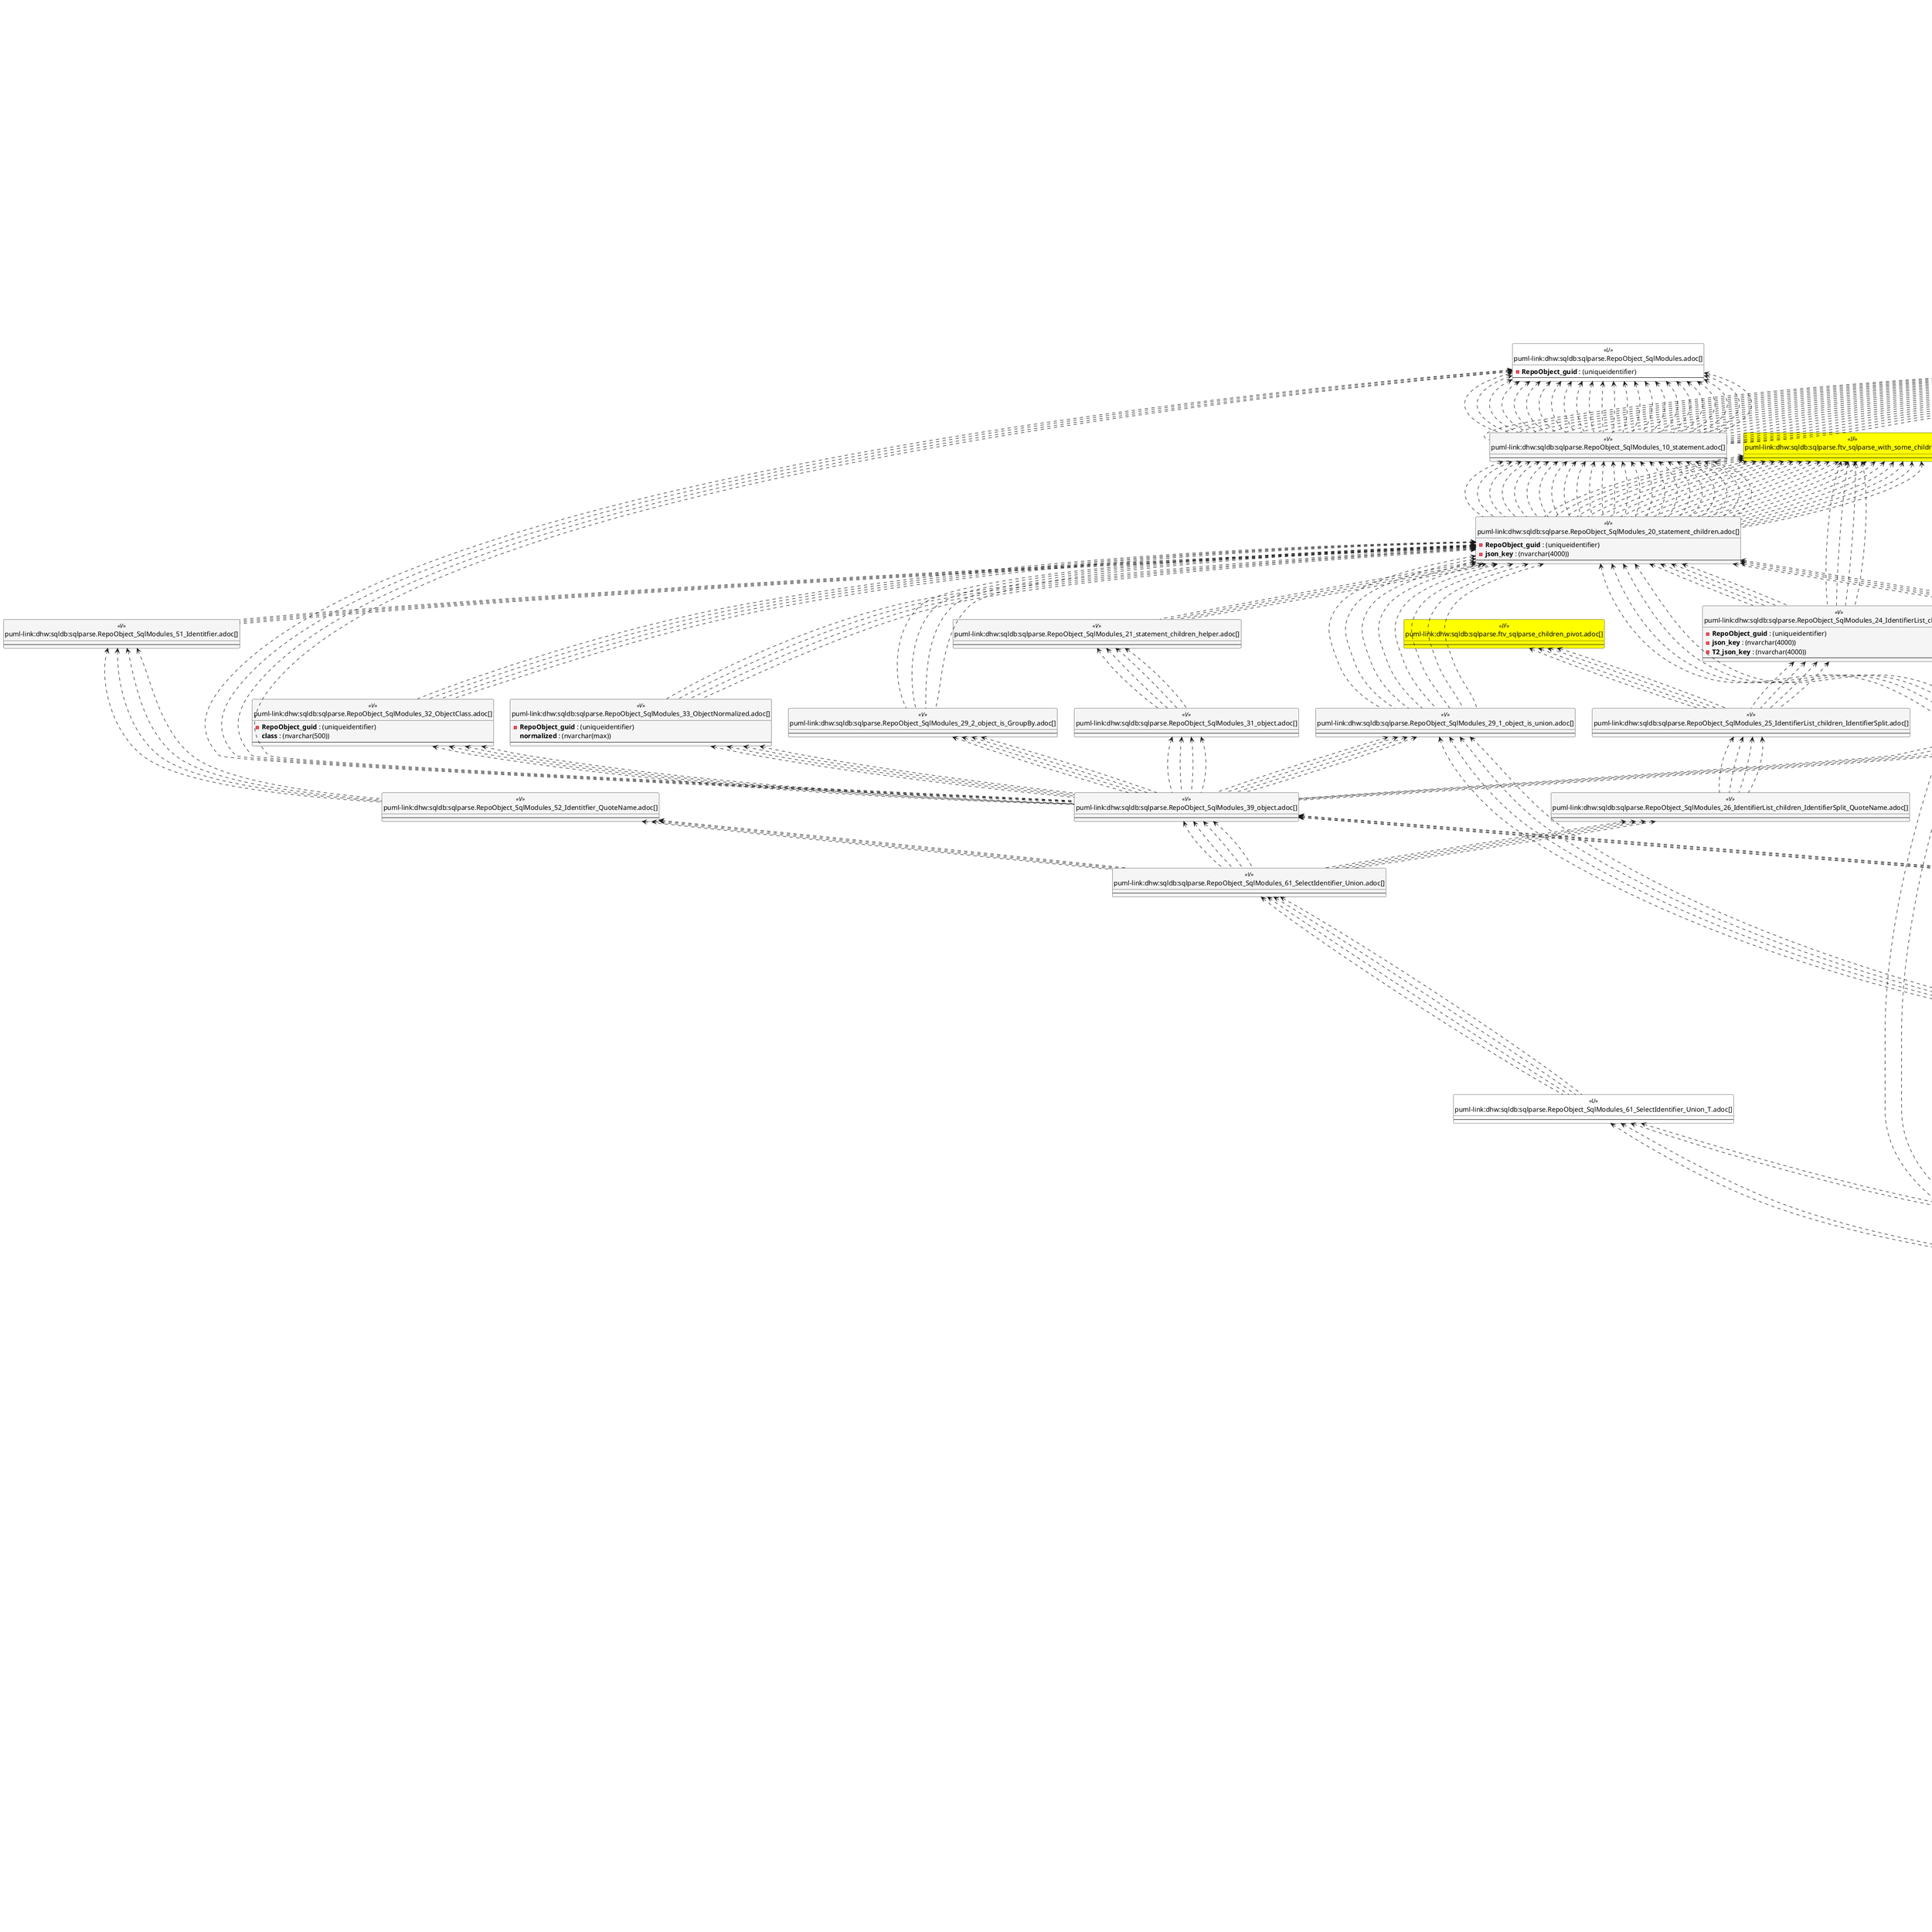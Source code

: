 @startuml
'Left to right direction
top to bottom direction
hide circle
'avoide "." issues:
set namespaceSeparator none


skinparam class {
  BackgroundColor White
  BackgroundColor<<FN>> Yellow
  BackgroundColor<<FS>> Yellow
  BackgroundColor<<FT>> LightGray
  BackgroundColor<<IF>> Yellow
  BackgroundColor<<IS>> Yellow
  BackgroundColor<<P>> Aqua
  BackgroundColor<<PC>> Aqua
  BackgroundColor<<SN>> Yellow
  BackgroundColor<<SO>> SlateBlue
  BackgroundColor<<TF>> LightGray
  BackgroundColor<<TR>> Tomato
  BackgroundColor<<U>> White
  BackgroundColor<<V>> WhiteSmoke
  BackgroundColor<<X>> Aqua
  BackgroundColor<<external>> AliceBlue
}


entity "puml-link:dhw:sqldb:config.ftv_dwh_database.adoc[]" as config.ftv_dwh_database << IF >> {
  --
}

entity "puml-link:dhw:sqldb:config.ftv_get_parameter_value.adoc[]" as config.ftv_get_parameter_value << IF >> {
  --
}

entity "puml-link:dhw:sqldb:config.Parameter.adoc[]" as config.Parameter << U >> {
  - **Parameter_name** : (varchar(100))
  - **sub_Parameter** : (nvarchar(128))
  --
}

entity "puml-link:dhw:sqldb:configT.join_type.adoc[]" as configT.join_type << V >> {
  - **join_type** : (varchar(16))
  --
}

entity "puml-link:dhw:sqldb:configT.spt_values.adoc[]" as configT.spt_values << U >> {
  --
}

entity "puml-link:dhw:sqldb:configT.type.adoc[]" as configT.type << V >> {
  **type** : (nvarchar(128))
  --
}

entity "puml-link:dhw:sqldb:docs.fs_cleanStringForAnchorId.adoc[]" as docs.fs_cleanStringForAnchorId << FN >> {
  --
}

entity "puml-link:dhw:sqldb:docs.fs_cleanStringForLabel.adoc[]" as docs.fs_cleanStringForLabel << FN >> {
  --
}

entity "puml-link:dhw:sqldb:docs.fs_cleanStringForPuml.adoc[]" as docs.fs_cleanStringForPuml << FN >> {
  --
}

entity "puml-link:dhw:sqldb:docs.ftv_RepoObject_Reference_PlantUml_EntityRefList.adoc[]" as docs.ftv_RepoObject_Reference_PlantUml_EntityRefList << IF >> {
  --
}

entity "puml-link:dhw:sqldb:docs.RepoObject_ColumnList.adoc[]" as docs.RepoObject_ColumnList << V >> {
  --
}

entity "puml-link:dhw:sqldb:docs.RepoObject_ColumnList_T.adoc[]" as docs.RepoObject_ColumnList_T << U >> {
  - **RepoObject_guid** : (uniqueidentifier)
  --
}

entity "puml-link:dhw:sqldb:docs.RepoObject_IndexList.adoc[]" as docs.RepoObject_IndexList << V >> {
  **RepoObject_guid** : (uniqueidentifier)
  --
}

entity "puml-link:dhw:sqldb:docs.RepoObject_IndexList_T.adoc[]" as docs.RepoObject_IndexList_T << U >> {
  **RepoObject_guid** : (uniqueidentifier)
  --
}

entity "puml-link:dhw:sqldb:docs.RepoObject_MeasureList.adoc[]" as docs.RepoObject_MeasureList << V >> {
  --
}

entity "puml-link:dhw:sqldb:docs.RepoObject_OutputFilter.adoc[]" as docs.RepoObject_OutputFilter << V >> {
  --
}

entity "puml-link:dhw:sqldb:docs.RepoObject_Plantuml_Entity.adoc[]" as docs.RepoObject_Plantuml_Entity << V >> {
  --
}

entity "puml-link:dhw:sqldb:docs.RepoObject_Plantuml_Entity_T.adoc[]" as docs.RepoObject_Plantuml_Entity_T << U >> {
  --
}

entity "puml-link:dhw:sqldb:property.external_RepoObjectColumnProperty.adoc[]" as property.external_RepoObjectColumnProperty << U >> {
  - **RepoObjectColumn_guid** : (uniqueidentifier)
  - **property_name** : (nvarchar(128))
  --
}

entity "puml-link:dhw:sqldb:property.external_RepoObjectProperty.adoc[]" as property.external_RepoObjectProperty << U >> {
  - **RepoObject_guid** : (uniqueidentifier)
  - **property_name** : (nvarchar(128))
  --
}

entity "puml-link:dhw:sqldb:property.fs_get_RepoObjectColumnProperty_nvarchar.adoc[]" as property.fs_get_RepoObjectColumnProperty_nvarchar << FN >> {
  --
}

entity "puml-link:dhw:sqldb:property.fs_get_RepoObjectProperty_nvarchar.adoc[]" as property.fs_get_RepoObjectProperty_nvarchar << FN >> {
  --
}

entity "puml-link:dhw:sqldb:property.PropertyName_RepoObject.adoc[]" as property.PropertyName_RepoObject << V >> {
  **property_name** : (nvarchar(128))
  --
}

entity "puml-link:dhw:sqldb:property.PropertyName_RepoObject_T.adoc[]" as property.PropertyName_RepoObject_T << U >> {
  **property_name** : (nvarchar(128))
  --
}

entity "puml-link:dhw:sqldb:property.RepoObjectColumnProperty.adoc[]" as property.RepoObjectColumnProperty << U >> {
  - **RepoObjectColumnProperty_id** : (int)
  --
}

entity "puml-link:dhw:sqldb:property.RepoObjectColumnProperty_external_src.adoc[]" as property.RepoObjectColumnProperty_external_src << V >> {
  - **RepoObjectColumn_guid** : (uniqueidentifier)
  - **property_name** : (nvarchar(128))
  --
}

entity "puml-link:dhw:sqldb:property.RepoObjectColumnProperty_external_tgt.adoc[]" as property.RepoObjectColumnProperty_external_tgt << V >> {
  - **RepoObjectColumn_guid** : (uniqueidentifier)
  - **property_name** : (nvarchar(128))
  --
}

entity "puml-link:dhw:sqldb:property.RepoObjectProperty.adoc[]" as property.RepoObjectProperty << U >> {
  - **RepoObjectProperty_id** : (int)
  --
}

entity "puml-link:dhw:sqldb:property.RepoObjectProperty_external_src.adoc[]" as property.RepoObjectProperty_external_src << V >> {
  - **RepoObject_guid** : (uniqueidentifier)
  - **property_name** : (nvarchar(128))
  --
}

entity "puml-link:dhw:sqldb:property.RepoObjectProperty_external_tgt.adoc[]" as property.RepoObjectProperty_external_tgt << V >> {
  - **RepoObject_guid** : (uniqueidentifier)
  - **property_name** : (nvarchar(128))
  --
}

entity "puml-link:dhw:sqldb:reference.additional_Reference.adoc[]" as reference.additional_Reference << U >> {
  - **Id** : (int)
  --
}

entity "puml-link:dhw:sqldb:reference.additional_Reference_database.adoc[]" as reference.additional_Reference_database << V >> {
  - **AntoraComponent** : (nvarchar(128))
  - **AntoraModule** : (nvarchar(128))
  --
}

entity "puml-link:dhw:sqldb:reference.additional_Reference_database_T.adoc[]" as reference.additional_Reference_database_T << U >> {
  - **AntoraComponent** : (nvarchar(128))
  - **AntoraModule** : (nvarchar(128))
  --
}

entity "puml-link:dhw:sqldb:reference.additional_Reference_guid.adoc[]" as reference.additional_Reference_guid << V >> {
  --
}

entity "puml-link:dhw:sqldb:reference.additional_Reference_is_external.adoc[]" as reference.additional_Reference_is_external << V >> {
  --
}

entity "puml-link:dhw:sqldb:reference.additional_Reference_Object.adoc[]" as reference.additional_Reference_Object << V >> {
  - **AntoraComponent** : (nvarchar(128))
  - **AntoraModule** : (nvarchar(128))
  - **SchemaName** : (nvarchar(128))
  - **ObjectName** : (nvarchar(128))
  --
}

entity "puml-link:dhw:sqldb:reference.additional_Reference_Object_T.adoc[]" as reference.additional_Reference_Object_T << U >> {
  - **RepoObject_guid** : (uniqueidentifier)
  --
}

entity "puml-link:dhw:sqldb:reference.additional_Reference_ObjectColumn.adoc[]" as reference.additional_Reference_ObjectColumn << V >> {
  - **AntoraComponent** : (nvarchar(128))
  - **AntoraModule** : (nvarchar(128))
  - **SchemaName** : (nvarchar(128))
  - **ObjectName** : (nvarchar(128))
  **ColumnName** : (nvarchar(128))
  --
}

entity "puml-link:dhw:sqldb:reference.additional_Reference_ObjectColumn_T.adoc[]" as reference.additional_Reference_ObjectColumn_T << U >> {
  - **RepoObjectColumn_guid** : (uniqueidentifier)
  --
}

entity "puml-link:dhw:sqldb:reference.RepoObject_QueryPlan.adoc[]" as reference.RepoObject_QueryPlan << U >> {
  - **RepoObject_guid** : (uniqueidentifier)
  --
}

entity "puml-link:dhw:sqldb:reference.RepoObject_reference.adoc[]" as reference.RepoObject_reference << V >> {
  --
}

entity "puml-link:dhw:sqldb:reference.RepoObject_reference_additional.adoc[]" as reference.RepoObject_reference_additional << V >> {
  --
}

entity "puml-link:dhw:sqldb:reference.RepoObject_reference_persistence.adoc[]" as reference.RepoObject_reference_persistence << V >> {
  **referenced_RepoObject_guid** : (uniqueidentifier)
  - **referencing_RepoObject_guid** : (uniqueidentifier)
  --
}

entity "puml-link:dhw:sqldb:reference.RepoObject_reference_persistence_target_as_source.adoc[]" as reference.RepoObject_reference_persistence_target_as_source << V >> {
  --
}

entity "puml-link:dhw:sqldb:reference.RepoObject_reference_SqlExpressionDependencies.adoc[]" as reference.RepoObject_reference_SqlExpressionDependencies << V >> {
  **referenced_RepoObject_guid** : (uniqueidentifier)
  **referencing_RepoObject_guid** : (uniqueidentifier)
  --
}

entity "puml-link:dhw:sqldb:reference.RepoObject_reference_T.adoc[]" as reference.RepoObject_reference_T << U >> {
  **referenced_RepoObject_guid** : (uniqueidentifier)
  **referencing_RepoObject_guid** : (uniqueidentifier)
  --
}

entity "puml-link:dhw:sqldb:reference.RepoObject_reference_union.adoc[]" as reference.RepoObject_reference_union << V >> {
  **referenced_RepoObject_guid** : (uniqueidentifier)
  **referencing_RepoObject_guid** : (uniqueidentifier)
  --
}

entity "puml-link:dhw:sqldb:reference.RepoObject_reference_virtual.adoc[]" as reference.RepoObject_reference_virtual << V >> {
  --
}

entity "puml-link:dhw:sqldb:reference.RepoObject_ReferencedReferencing.adoc[]" as reference.RepoObject_ReferencedReferencing << V >> {
  --
}

entity "puml-link:dhw:sqldb:reference.RepoObject_ReferenceTree.adoc[]" as reference.RepoObject_ReferenceTree << U >> {
  - **RepoObject_guid** : (uniqueidentifier)
  **Referenced_Depth** : (int)
  **Referencing_Depth** : (int)
  - **Referenced_guid** : (uniqueidentifier)
  - **Referencing_guid** : (uniqueidentifier)
  --
}

entity "puml-link:dhw:sqldb:reference.RepoObjectColumn_reference.adoc[]" as reference.RepoObjectColumn_reference << V >> {
  **referenced_RepoObjectColumn_guid** : (uniqueidentifier)
  **referencing_RepoObjectColumn_guid** : (uniqueidentifier)
  --
}

entity "puml-link:dhw:sqldb:reference.RepoObjectColumn_reference_additional.adoc[]" as reference.RepoObjectColumn_reference_additional << V >> {
  --
}

entity "puml-link:dhw:sqldb:reference.RepoObjectColumn_reference_Persistence.adoc[]" as reference.RepoObjectColumn_reference_Persistence << V >> {
  **referencing_id** : (int)
  **referencing_minor_id** : (int)
  **referenced_id** : (int)
  **referenced_minor_id** : (int)
  --
}

entity "puml-link:dhw:sqldb:reference.RepoObjectColumn_reference_SqlExpressionDependencies.adoc[]" as reference.RepoObjectColumn_reference_SqlExpressionDependencies << V >> {
  - **referencing_id** : (int)
  - **referencing_minor_id** : (int)
  **referenced_id** : (int)
  - **referenced_minor_id** : (int)
  --
}

entity "puml-link:dhw:sqldb:reference.RepoObjectColumn_reference_SqlModules.adoc[]" as reference.RepoObjectColumn_reference_SqlModules << V >> {
  **referencing_id** : (int)
  **referencing_minor_id** : (int)
  **referenced_id** : (int)
  **referenced_minor_id** : (int)
  --
}

entity "puml-link:dhw:sqldb:reference.RepoObjectColumn_reference_T.adoc[]" as reference.RepoObjectColumn_reference_T << U >> {
  **referenced_RepoObjectColumn_guid** : (uniqueidentifier)
  **referencing_RepoObjectColumn_guid** : (uniqueidentifier)
  --
}

entity "puml-link:dhw:sqldb:reference.RepoObjectColumn_reference_union.adoc[]" as reference.RepoObjectColumn_reference_union << V >> {
  --
}

entity "puml-link:dhw:sqldb:reference.RepoObjectColumn_reference_virtual.adoc[]" as reference.RepoObjectColumn_reference_virtual << V >> {
  --
}

entity "puml-link:dhw:sqldb:reference.RepoObjectColumn_ReferencedList.adoc[]" as reference.RepoObjectColumn_ReferencedList << V >> {
  --
}

entity "puml-link:dhw:sqldb:reference.RepoObjectColumn_ReferencedReferencing.adoc[]" as reference.RepoObjectColumn_ReferencedReferencing << V >> {
  --
}

entity "puml-link:dhw:sqldb:reference.RepoObjectColumn_ReferencingList.adoc[]" as reference.RepoObjectColumn_ReferencingList << V >> {
  --
}

entity "puml-link:dhw:sqldb:reference.RepoObjectColumnSource_virtual.adoc[]" as reference.RepoObjectColumnSource_virtual << U >> {
  - **RepoObjectColumn_guid** : (uniqueidentifier)
  - **Source_RepoObjectColumn_guid** : (uniqueidentifier)
  --
}

entity "puml-link:dhw:sqldb:reference.RepoObjectSource_virtual.adoc[]" as reference.RepoObjectSource_virtual << U >> {
  - **RepoObject_guid** : (uniqueidentifier)
  - **Source_RepoObject_guid** : (uniqueidentifier)
  --
}

entity "puml-link:dhw:sqldb:repo.ForeignKey_gross.adoc[]" as repo.ForeignKey_gross << V >> {
  --
}

entity "puml-link:dhw:sqldb:repo.ForeignKey_Indexes.adoc[]" as repo.ForeignKey_Indexes << V >> {
  --
}

entity "puml-link:dhw:sqldb:repo.ForeignKey_Indexes_union.adoc[]" as repo.ForeignKey_Indexes_union << V >> {
  **ForeignKey_guid** : (uniqueidentifier)
  --
}

entity "puml-link:dhw:sqldb:repo.ForeignKey_Indexes_union_T.adoc[]" as repo.ForeignKey_Indexes_union_T << U >> {
  **ForeignKey_guid** : (uniqueidentifier)
  --
}

entity "puml-link:dhw:sqldb:repo.ForeignKey_IndexPattern.adoc[]" as repo.ForeignKey_IndexPattern << V >> {
  - **constraint_object_id** : (int)
  **ForeignKey_guid** : (uniqueidentifier)
  --
}

entity "puml-link:dhw:sqldb:repo.ForeignKey_ssas_Indexes.adoc[]" as repo.ForeignKey_ssas_Indexes << V >> {
  --
}

entity "puml-link:dhw:sqldb:repo.ForeignKey_ssas_IndexPattern.adoc[]" as repo.ForeignKey_ssas_IndexPattern << V >> {
  --
}

entity "puml-link:dhw:sqldb:repo.ForeignKey_virtual.adoc[]" as repo.ForeignKey_virtual << U >> {
  - **ForeignKey_guid** : (uniqueidentifier)
  --
}

entity "puml-link:dhw:sqldb:repo.ForeignKey_virtual_Indexes.adoc[]" as repo.ForeignKey_virtual_Indexes << V >> {
  --
}

entity "puml-link:dhw:sqldb:repo.Index_ColumList.adoc[]" as repo.Index_ColumList << V >> {
  --
}

entity "puml-link:dhw:sqldb:repo.Index_ColumList_T.adoc[]" as repo.Index_ColumList_T << U >> {
  - **index_guid** : (uniqueidentifier)
  --
}

entity "puml-link:dhw:sqldb:repo.Index_gross.adoc[]" as repo.Index_gross << V >> {
  --
}

entity "puml-link:dhw:sqldb:repo.Index_Settings.adoc[]" as repo.Index_Settings << U >> {
  - **index_guid** : (uniqueidentifier)
  --
}

entity "puml-link:dhw:sqldb:repo.Index_ssas.adoc[]" as repo.Index_ssas << V >> {
  - **databasename** : (nvarchar(128))
  **index_name** : (nvarchar(450))
  --
}

entity "puml-link:dhw:sqldb:repo.Index_ssas_IndexPatternColumnGuid.adoc[]" as repo.Index_ssas_IndexPatternColumnGuid << V >> {
  --
}

entity "puml-link:dhw:sqldb:repo.Index_ssas_T.adoc[]" as repo.Index_ssas_T << U >> {
  - **databasename** : (nvarchar(128))
  **index_name** : (nvarchar(450))
  --
}

entity "puml-link:dhw:sqldb:repo.Index_union.adoc[]" as repo.Index_union << V >> {
  **index_guid** : (uniqueidentifier)
  --
}

entity "puml-link:dhw:sqldb:repo.Index_unique_IndexPatternColumnGuid.adoc[]" as repo.Index_unique_IndexPatternColumnGuid << V >> {
  --
}

entity "puml-link:dhw:sqldb:repo.Index_virtual.adoc[]" as repo.Index_virtual << U >> {
  - **index_guid** : (uniqueidentifier)
  --
}

entity "puml-link:dhw:sqldb:repo.Index_virtual_IndexPatternColumnGuid.adoc[]" as repo.Index_virtual_IndexPatternColumnGuid << V >> {
  --
}

entity "puml-link:dhw:sqldb:repo.IndexColumn_ssas.adoc[]" as repo.IndexColumn_ssas << V >> {
  - **index_guid** : (uniqueidentifier)
  - **index_column_id** : (int)
  --
}

entity "puml-link:dhw:sqldb:repo.IndexColumn_ssas_gross.adoc[]" as repo.IndexColumn_ssas_gross << V >> {
  --
}

entity "puml-link:dhw:sqldb:repo.IndexColumn_ssas_T.adoc[]" as repo.IndexColumn_ssas_T << U >> {
  - **index_guid** : (uniqueidentifier)
  - **index_column_id** : (int)
  --
}

entity "puml-link:dhw:sqldb:repo.IndexColumn_union.adoc[]" as repo.IndexColumn_union << V >> {
  **index_guid** : (uniqueidentifier)
  - **index_column_id** : (int)
  --
}

entity "puml-link:dhw:sqldb:repo.IndexColumn_union_T.adoc[]" as repo.IndexColumn_union_T << U >> {
  **index_guid** : (uniqueidentifier)
  - **index_column_id** : (int)
  --
}

entity "puml-link:dhw:sqldb:repo.IndexColumn_virtual.adoc[]" as repo.IndexColumn_virtual << U >> {
  - **index_guid** : (uniqueidentifier)
  - **index_column_id** : (int)
  --
}

entity "puml-link:dhw:sqldb:repo.IndexColumn_virtual_gross.adoc[]" as repo.IndexColumn_virtual_gross << V >> {
  - **index_column_id** : (int)
  --
}

entity "puml-link:dhw:sqldb:repo.Measures.adoc[]" as repo.Measures << V >> {
  --
}

entity "puml-link:dhw:sqldb:repo.Measures_union.adoc[]" as repo.Measures_union << V >> {
  --
}

entity "puml-link:dhw:sqldb:repo.RepoObject.adoc[]" as repo.RepoObject << U >> {
  - **RepoObject_guid** : (uniqueidentifier)
  --
}

entity "puml-link:dhw:sqldb:repo.RepoObject_external_src.adoc[]" as repo.RepoObject_external_src << V >> {
  - **RepoObject_guid** : (uniqueidentifier)
  --
}

entity "puml-link:dhw:sqldb:repo.RepoObject_external_tgt.adoc[]" as repo.RepoObject_external_tgt << V >> {
  - **RepoObject_guid** : (uniqueidentifier)
  --
}

entity "puml-link:dhw:sqldb:repo.RepoObject_gross.adoc[]" as repo.RepoObject_gross << V >> {
  --
}

entity "puml-link:dhw:sqldb:repo.RepoObject_persistence.adoc[]" as repo.RepoObject_persistence << U >> {
  - **target_RepoObject_guid** : (uniqueidentifier)
  --
}

entity "puml-link:dhw:sqldb:repo.RepoObject_SSAS_src.adoc[]" as repo.RepoObject_SSAS_src << V >> {
  - **RepoObject_guid** : (uniqueidentifier)
  --
}

entity "puml-link:dhw:sqldb:repo.RepoObject_SSAS_tgt.adoc[]" as repo.RepoObject_SSAS_tgt << V >> {
  - **RepoObject_guid** : (uniqueidentifier)
  --
}

entity "puml-link:dhw:sqldb:repo.RepoObjectColumn.adoc[]" as repo.RepoObjectColumn << U >> {
  - **RepoObjectColumn_guid** : (uniqueidentifier)
  --
}

entity "puml-link:dhw:sqldb:repo.RepoObjectColumn_external_src.adoc[]" as repo.RepoObjectColumn_external_src << V >> {
  - **RepoObjectColumn_guid** : (uniqueidentifier)
  --
}

entity "puml-link:dhw:sqldb:repo.RepoObjectColumn_external_tgt.adoc[]" as repo.RepoObjectColumn_external_tgt << V >> {
  - **RepoObjectColumn_guid** : (uniqueidentifier)
  --
}

entity "puml-link:dhw:sqldb:repo.RepoObjectColumn_gross.adoc[]" as repo.RepoObjectColumn_gross << V >> {
  --
}

entity "puml-link:dhw:sqldb:repo.RepoObjectColumn_gross2.adoc[]" as repo.RepoObjectColumn_gross2 << V >> {
  --
}

entity "puml-link:dhw:sqldb:repo.RepoObjectColumn_SSAS_src.adoc[]" as repo.RepoObjectColumn_SSAS_src << V >> {
  - **RepoObjectColumn_guid** : (uniqueidentifier)
  --
}

entity "puml-link:dhw:sqldb:repo.RepoObjectColumn_SSAS_tgt.adoc[]" as repo.RepoObjectColumn_SSAS_tgt << V >> {
  - **RepoObjectColumn_guid** : (uniqueidentifier)
  --
}

entity "puml-link:dhw:sqldb:repo.RepoSchema.adoc[]" as repo.RepoSchema << U >> {
  - **RepoSchema_guid** : (uniqueidentifier)
  --
}

entity "puml-link:dhw:sqldb:repo.RepoSchema_ssas_src.adoc[]" as repo.RepoSchema_ssas_src << V >> {
  --
}

entity "puml-link:dhw:sqldb:repo.RepoSchema_ssas_tgt.adoc[]" as repo.RepoSchema_ssas_tgt << V >> {
  - **RepoSchema_guid** : (uniqueidentifier)
  --
}

entity "puml-link:dhw:sqldb:repo.SysColumn_RepoObjectColumn_via_name.adoc[]" as repo.SysColumn_RepoObjectColumn_via_name << V >> {
  --
}

entity "puml-link:dhw:sqldb:repo.SysObject_RepoObject_via_name.adoc[]" as repo.SysObject_RepoObject_via_name << V >> {
  --
}

entity "puml-link:dhw:sqldb:repo_sys.ExtendedProperties.adoc[]" as repo_sys.ExtendedProperties << V >> {
  --
}

entity "puml-link:dhw:sqldb:repo_sys.ForeignKey.adoc[]" as repo_sys.ForeignKey << V >> {
  --
}

entity "puml-link:dhw:sqldb:repo_sys.ForeignKeyColumn.adoc[]" as repo_sys.ForeignKeyColumn << V >> {
  --
}

entity "puml-link:dhw:sqldb:repo_sys.Index_unique.adoc[]" as repo_sys.Index_unique << V >> {
  --
}

entity "puml-link:dhw:sqldb:repo_sys.IndexColumn_unique.adoc[]" as repo_sys.IndexColumn_unique << V >> {
  --
}

entity "puml-link:dhw:sqldb:repo_sys.sql_expression_dependencies.adoc[]" as repo_sys.sql_expression_dependencies << V >> {
  --
}

entity "puml-link:dhw:sqldb:repo_sys.SysColumn.adoc[]" as repo_sys.SysColumn << V >> {
  --
}

entity "puml-link:dhw:sqldb:repo_sys.SysObject.adoc[]" as repo_sys.SysObject << V >> {
  --
}

entity "puml-link:dhw:sqldb:sqlparse.ftv_sqlparse.adoc[]" as sqlparse.ftv_sqlparse << IF >> {
  --
}

entity "puml-link:dhw:sqldb:sqlparse.ftv_sqlparse_children_pivot.adoc[]" as sqlparse.ftv_sqlparse_children_pivot << IF >> {
  --
}

entity "puml-link:dhw:sqldb:sqlparse.ftv_sqlparse_with_some_children.adoc[]" as sqlparse.ftv_sqlparse_with_some_children << IF >> {
  --
}

entity "puml-link:dhw:sqldb:sqlparse.RepoObject_SqlModules.adoc[]" as sqlparse.RepoObject_SqlModules << U >> {
  - **RepoObject_guid** : (uniqueidentifier)
  --
}

entity "puml-link:dhw:sqldb:sqlparse.RepoObject_SqlModules_10_statement.adoc[]" as sqlparse.RepoObject_SqlModules_10_statement << V >> {
  --
}

entity "puml-link:dhw:sqldb:sqlparse.RepoObject_SqlModules_20_statement_children.adoc[]" as sqlparse.RepoObject_SqlModules_20_statement_children << V >> {
  - **RepoObject_guid** : (uniqueidentifier)
  - **json_key** : (nvarchar(4000))
  --
}

entity "puml-link:dhw:sqldb:sqlparse.RepoObject_SqlModules_21_statement_children_helper.adoc[]" as sqlparse.RepoObject_SqlModules_21_statement_children_helper << V >> {
  --
}

entity "puml-link:dhw:sqldb:sqlparse.RepoObject_SqlModules_22_identifier_alias_AS.adoc[]" as sqlparse.RepoObject_SqlModules_22_identifier_alias_AS << V >> {
  - **RepoObject_guid** : (uniqueidentifier)
  - **json_key** : (nvarchar(4000))
  **RowNumber** : (bigint)
  --
}

entity "puml-link:dhw:sqldb:sqlparse.RepoObject_SqlModules_24_IdentifierList_children.adoc[]" as sqlparse.RepoObject_SqlModules_24_IdentifierList_children << V >> {
  - **RepoObject_guid** : (uniqueidentifier)
  - **json_key** : (nvarchar(4000))
  - **T2_json_key** : (nvarchar(4000))
  --
}

entity "puml-link:dhw:sqldb:sqlparse.RepoObject_SqlModules_25_IdentifierList_children_IdentifierSplit.adoc[]" as sqlparse.RepoObject_SqlModules_25_IdentifierList_children_IdentifierSplit << V >> {
  --
}

entity "puml-link:dhw:sqldb:sqlparse.RepoObject_SqlModules_26_IdentifierList_children_IdentifierSplit_QuoteName.adoc[]" as sqlparse.RepoObject_SqlModules_26_IdentifierList_children_IdentifierSplit_QuoteName << V >> {
  --
}

entity "puml-link:dhw:sqldb:sqlparse.RepoObject_SqlModules_29_1_object_is_union.adoc[]" as sqlparse.RepoObject_SqlModules_29_1_object_is_union << V >> {
  --
}

entity "puml-link:dhw:sqldb:sqlparse.RepoObject_SqlModules_29_2_object_is_GroupBy.adoc[]" as sqlparse.RepoObject_SqlModules_29_2_object_is_GroupBy << V >> {
  --
}

entity "puml-link:dhw:sqldb:sqlparse.RepoObject_SqlModules_31_object.adoc[]" as sqlparse.RepoObject_SqlModules_31_object << V >> {
  --
}

entity "puml-link:dhw:sqldb:sqlparse.RepoObject_SqlModules_32_ObjectClass.adoc[]" as sqlparse.RepoObject_SqlModules_32_ObjectClass << V >> {
  - **RepoObject_guid** : (uniqueidentifier)
  **class** : (nvarchar(500))
  --
}

entity "puml-link:dhw:sqldb:sqlparse.RepoObject_SqlModules_33_ObjectNormalized.adoc[]" as sqlparse.RepoObject_SqlModules_33_ObjectNormalized << V >> {
  - **RepoObject_guid** : (uniqueidentifier)
  **normalized** : (nvarchar(max))
  --
}

entity "puml-link:dhw:sqldb:sqlparse.RepoObject_SqlModules_39_object.adoc[]" as sqlparse.RepoObject_SqlModules_39_object << V >> {
  --
}

entity "puml-link:dhw:sqldb:sqlparse.RepoObject_SqlModules_41_from.adoc[]" as sqlparse.RepoObject_SqlModules_41_from << V >> {
  --
}

entity "puml-link:dhw:sqldb:sqlparse.RepoObject_SqlModules_41_from_T.adoc[]" as sqlparse.RepoObject_SqlModules_41_from_T << U >> {
  --
}

entity "puml-link:dhw:sqldb:sqlparse.RepoObject_SqlModules_42_from_Identifier.adoc[]" as sqlparse.RepoObject_SqlModules_42_from_Identifier << V >> {
  --
}

entity "puml-link:dhw:sqldb:sqlparse.RepoObject_SqlModules_43_from_Identifier.adoc[]" as sqlparse.RepoObject_SqlModules_43_from_Identifier << V >> {
  --
}

entity "puml-link:dhw:sqldb:sqlparse.RepoObject_SqlModules_44_from_Identifier_QuoteName.adoc[]" as sqlparse.RepoObject_SqlModules_44_from_Identifier_QuoteName << V >> {
  --
}

entity "puml-link:dhw:sqldb:sqlparse.RepoObject_SqlModules_51_Identitfier.adoc[]" as sqlparse.RepoObject_SqlModules_51_Identitfier << V >> {
  --
}

entity "puml-link:dhw:sqldb:sqlparse.RepoObject_SqlModules_52_Identitfier_QuoteName.adoc[]" as sqlparse.RepoObject_SqlModules_52_Identitfier_QuoteName << V >> {
  --
}

entity "puml-link:dhw:sqldb:sqlparse.RepoObject_SqlModules_61_SelectIdentifier_Union.adoc[]" as sqlparse.RepoObject_SqlModules_61_SelectIdentifier_Union << V >> {
  --
}

entity "puml-link:dhw:sqldb:sqlparse.RepoObject_SqlModules_61_SelectIdentifier_Union_T.adoc[]" as sqlparse.RepoObject_SqlModules_61_SelectIdentifier_Union_T << U >> {
  --
}

entity "puml-link:dhw:sqldb:sqlparse.RepoObject_SqlModules_71_reference_ExpliciteTableAlias.adoc[]" as sqlparse.RepoObject_SqlModules_71_reference_ExpliciteTableAlias << V >> {
  --
}

entity "puml-link:dhw:sqldb:sqlparse.RepoObject_SqlModules_72_reference_NoTableAlias.adoc[]" as sqlparse.RepoObject_SqlModules_72_reference_NoTableAlias << V >> {
  --
}

entity "puml-link:dhw:sqldb:sqlparse.RepoObject_SqlModules_79_reference_union.adoc[]" as sqlparse.RepoObject_SqlModules_79_reference_union << V >> {
  --
}

entity "puml-link:dhw:sqldb:ssas.IndexColumn_from_IsKey.adoc[]" as ssas.IndexColumn_from_IsKey << V >> {
  --
}

entity "puml-link:dhw:sqldb:ssas.IndexColumn_from_IsUnique.adoc[]" as ssas.IndexColumn_from_IsUnique << V >> {
  --
}

entity "puml-link:dhw:sqldb:ssas.IndexColumn_from_Relationship.adoc[]" as ssas.IndexColumn_from_Relationship << V >> {
  --
}

entity "puml-link:dhw:sqldb:ssas.IndexColumn_union.adoc[]" as ssas.IndexColumn_union << V >> {
  --
}

entity "puml-link:dhw:sqldb:ssas.model_json.adoc[]" as ssas.model_json << U >> {
  - **databasename** : (nvarchar(128))
  --
}

entity "puml-link:dhw:sqldb:ssas.model_json_10.adoc[]" as ssas.model_json_10 << V >> {
  --
}

entity "puml-link:dhw:sqldb:ssas.model_json_20.adoc[]" as ssas.model_json_20 << V >> {
  --
}

entity "puml-link:dhw:sqldb:ssas.model_json_201_descriptions_multiline.adoc[]" as ssas.model_json_201_descriptions_multiline << V >> {
  --
}

entity "puml-link:dhw:sqldb:ssas.model_json_2011_descriptions_StrAgg.adoc[]" as ssas.model_json_2011_descriptions_StrAgg << V >> {
  --
}

entity "puml-link:dhw:sqldb:ssas.model_json_31_tables.adoc[]" as ssas.model_json_31_tables << V >> {
  - **databasename** : (nvarchar(128))
  **tables_name** : (nvarchar(128))
  --
}

entity "puml-link:dhw:sqldb:ssas.model_json_31_tables_T.adoc[]" as ssas.model_json_31_tables_T << U >> {
  - **databasename** : (nvarchar(128))
  **tables_name** : (nvarchar(128))
  --
}

entity "puml-link:dhw:sqldb:ssas.model_json_311_tables_columns.adoc[]" as ssas.model_json_311_tables_columns << V >> {
  - **databasename** : (nvarchar(128))
  - **tables_name** : (nvarchar(128))
  **tables_columns_name** : (nvarchar(128))
  --
}

entity "puml-link:dhw:sqldb:ssas.model_json_311_tables_columns_T.adoc[]" as ssas.model_json_311_tables_columns_T << U >> {
  - **databasename** : (nvarchar(128))
  - **tables_name** : (nvarchar(128))
  **tables_columns_name** : (nvarchar(128))
  --
}

entity "puml-link:dhw:sqldb:ssas.model_json_3111_tables_columns_descriptions_multiline.adoc[]" as ssas.model_json_3111_tables_columns_descriptions_multiline << V >> {
  --
}

entity "puml-link:dhw:sqldb:ssas.model_json_31111_tables_columns_descriptions_StrAgg.adoc[]" as ssas.model_json_31111_tables_columns_descriptions_StrAgg << V >> {
  --
}

entity "puml-link:dhw:sqldb:ssas.model_json_3112_tables_columns_expressions_multiline.adoc[]" as ssas.model_json_3112_tables_columns_expressions_multiline << V >> {
  --
}

entity "puml-link:dhw:sqldb:ssas.model_json_31121_tables_columns_expressions_StrAgg.adoc[]" as ssas.model_json_31121_tables_columns_expressions_StrAgg << V >> {
  --
}

entity "puml-link:dhw:sqldb:ssas.model_json_312_tables_measures.adoc[]" as ssas.model_json_312_tables_measures << V >> {
  - **databasename** : (nvarchar(128))
  - **tables_name** : (nvarchar(128))
  **tables_measures_name** : (nvarchar(500))
  --
}

entity "puml-link:dhw:sqldb:ssas.model_json_312_tables_measures_T.adoc[]" as ssas.model_json_312_tables_measures_T << U >> {
  - **Measure_guid** : (uniqueidentifier)
  --
}

entity "puml-link:dhw:sqldb:ssas.model_json_3121_tables_columns_descriptions_multiline.adoc[]" as ssas.model_json_3121_tables_columns_descriptions_multiline << V >> {
  --
}

entity "puml-link:dhw:sqldb:ssas.model_json_31211_tables_columns_descriptions_StrAgg.adoc[]" as ssas.model_json_31211_tables_columns_descriptions_StrAgg << V >> {
  --
}

entity "puml-link:dhw:sqldb:ssas.model_json_3122_tables_measures_expressions_multiline.adoc[]" as ssas.model_json_3122_tables_measures_expressions_multiline << V >> {
  --
}

entity "puml-link:dhw:sqldb:ssas.model_json_31221_tables_measures_expressions_StrAgg.adoc[]" as ssas.model_json_31221_tables_measures_expressions_StrAgg << V >> {
  --
}

entity "puml-link:dhw:sqldb:ssas.model_json_316_tables_descriptions_multiline.adoc[]" as ssas.model_json_316_tables_descriptions_multiline << V >> {
  --
}

entity "puml-link:dhw:sqldb:ssas.model_json_3161_tables_descriptions_StrAgg.adoc[]" as ssas.model_json_3161_tables_descriptions_StrAgg << V >> {
  --
}

entity "puml-link:dhw:sqldb:ssas.model_json_32_relationships.adoc[]" as ssas.model_json_32_relationships << V >> {
  - **databasename** : (nvarchar(128))
  **relationships_name** : (nvarchar(500))
  --
}

entity "puml-link:dhw:sqldb:ssas.model_json_32_relationships_T.adoc[]" as ssas.model_json_32_relationships_T << U >> {
  - **ForeignKey_guid** : (uniqueidentifier)
  --
}

entity "puml-link:dhw:sqldb:sys_dwh.columns.adoc[]" as sys_dwh.columns << SN >> {
  --
}

entity "puml-link:dhw:sqldb:sys_dwh.computed_columns.adoc[]" as sys_dwh.computed_columns << SN >> {
  --
}

entity "puml-link:dhw:sqldb:sys_dwh.default_constraints.adoc[]" as sys_dwh.default_constraints << SN >> {
  --
}

entity "puml-link:dhw:sqldb:sys_dwh.extended_properties.adoc[]" as sys_dwh.extended_properties << SN >> {
  --
}

entity "puml-link:dhw:sqldb:sys_dwh.foreign_key_columns.adoc[]" as sys_dwh.foreign_key_columns << SN >> {
  --
}

entity "puml-link:dhw:sqldb:sys_dwh.foreign_keys.adoc[]" as sys_dwh.foreign_keys << SN >> {
  --
}

entity "puml-link:dhw:sqldb:sys_dwh.identity_columns.adoc[]" as sys_dwh.identity_columns << SN >> {
  --
}

entity "puml-link:dhw:sqldb:sys_dwh.index_columns.adoc[]" as sys_dwh.index_columns << SN >> {
  --
}

entity "puml-link:dhw:sqldb:sys_dwh.indexes.adoc[]" as sys_dwh.indexes << SN >> {
  --
}

entity "puml-link:dhw:sqldb:sys_dwh.objects.adoc[]" as sys_dwh.objects << SN >> {
  --
}

entity "puml-link:dhw:sqldb:sys_dwh.parameters.adoc[]" as sys_dwh.parameters << SN >> {
  --
}

entity "puml-link:dhw:sqldb:sys_dwh.schemas.adoc[]" as sys_dwh.schemas << SN >> {
  --
}

entity "puml-link:dhw:sqldb:sys_dwh.sql_expression_dependencies.adoc[]" as sys_dwh.sql_expression_dependencies << SN >> {
  --
}

entity "puml-link:dhw:sqldb:sys_dwh.sql_modules.adoc[]" as sys_dwh.sql_modules << SN >> {
  --
}

entity "puml-link:dhw:sqldb:sys_dwh.tables.adoc[]" as sys_dwh.tables << SN >> {
  --
}

entity "puml-link:dhw:sqldb:sys_dwh.types.adoc[]" as sys_dwh.types << SN >> {
  --
}

entity "puml-link:dhw:sqldb:uspgenerator.GeneratorUsp.adoc[]" as uspgenerator.GeneratorUsp << U >> {
  - **id** : (int)
  --
}

config.ftv_dwh_database <.. repo_sys.SysColumn
config.ftv_dwh_database <.. repo_sys.SysColumn
config.ftv_dwh_database <.. repo_sys.sql_expression_dependencies
config.ftv_dwh_database <.. repo_sys.ExtendedProperties
config.ftv_dwh_database <.. repo_sys.ExtendedProperties
config.ftv_dwh_database <.. repo_sys.ExtendedProperties
config.ftv_dwh_database <.. repo_sys.ExtendedProperties
config.ftv_get_parameter_value <.. repo.RepoObject_external_src
config.ftv_get_parameter_value <.. repo.RepoObject_gross
config.ftv_get_parameter_value <.. docs.RepoObject_Plantuml_Entity
config.ftv_get_parameter_value <.. reference.additional_Reference_is_external
config.Parameter <.. config.ftv_get_parameter_value
config.Parameter <.. property.PropertyName_RepoObject
config.Parameter <.. property.PropertyName_RepoObject
config.Parameter <.. config.ftv_dwh_database
config.Parameter <.. config.ftv_dwh_database
config.Parameter <.. config.ftv_dwh_database
configT.join_type <.. sqlparse.RepoObject_SqlModules_41_from
configT.join_type <.. sqlparse.RepoObject_SqlModules_41_from
configT.join_type <.. sqlparse.RepoObject_SqlModules_41_from
configT.join_type <.. sqlparse.RepoObject_SqlModules_41_from
configT.spt_values <.. configT.type
configT.type <.. reference.RepoObject_ReferencedReferencing
configT.type <.. repo.RepoObject_gross
docs.fs_cleanStringForAnchorId <.. docs.RepoObject_IndexList
docs.fs_cleanStringForAnchorId <.. docs.RepoObject_ColumnList
docs.fs_cleanStringForAnchorId <.. docs.RepoObject_MeasureList
docs.fs_cleanStringForAnchorId <.. repo.ForeignKey_gross
docs.fs_cleanStringForAnchorId <.. reference.RepoObjectColumn_ReferencedReferencing
docs.fs_cleanStringForAnchorId <.. reference.RepoObjectColumn_ReferencedReferencing
docs.fs_cleanStringForLabel <.. docs.RepoObject_MeasureList
docs.fs_cleanStringForLabel <.. docs.RepoObject_ColumnList
docs.fs_cleanStringForLabel <.. docs.RepoObject_IndexList
docs.fs_cleanStringForPuml <.. docs.RepoObject_IndexList
docs.fs_cleanStringForPuml <.. docs.RepoObject_ColumnList
docs.fs_cleanStringForPuml <.. docs.RepoObject_MeasureList
docs.fs_cleanStringForPuml <.. docs.RepoObject_Plantuml_Entity
docs.RepoObject_ColumnList <.. docs.RepoObject_ColumnList_T
docs.RepoObject_ColumnList_T <.. docs.RepoObject_Plantuml_Entity
docs.RepoObject_IndexList <.. docs.RepoObject_IndexList_T
docs.RepoObject_IndexList_T <.. docs.RepoObject_Plantuml_Entity
docs.RepoObject_MeasureList <.. docs.RepoObject_Plantuml_Entity
docs.RepoObject_OutputFilter <.. docs.RepoObject_Plantuml_Entity
docs.RepoObject_Plantuml_Entity <.. docs.RepoObject_Plantuml_Entity_T
docs.RepoObject_Plantuml_Entity_T <.. docs.ftv_RepoObject_Reference_PlantUml_EntityRefList
property.external_RepoObjectColumnProperty <.. property.RepoObjectColumnProperty_external_src
property.external_RepoObjectProperty <.. property.RepoObjectProperty_external_src
property.fs_get_RepoObjectColumnProperty_nvarchar <.. repo.RepoObjectColumn_gross
property.fs_get_RepoObjectProperty_nvarchar <.. repo.RepoObject_gross
property.PropertyName_RepoObject <.. property.PropertyName_RepoObject_T
property.PropertyName_RepoObject <.. property.PropertyName_RepoObject_T
property.PropertyName_RepoObject_T <.. property.RepoObjectProperty_external_tgt
property.PropertyName_RepoObject_T <.. property.RepoObjectColumnProperty_external_tgt
property.RepoObjectColumnProperty <.. property.RepoObjectColumnProperty_external_tgt
property.RepoObjectColumnProperty <.. property.fs_get_RepoObjectColumnProperty_nvarchar
property.RepoObjectColumnProperty_external_src <.. property.RepoObjectColumnProperty_external_tgt
property.RepoObjectColumnProperty_external_tgt <.. repo.RepoObjectColumn
property.RepoObjectColumnProperty_external_tgt <.. property.RepoObjectColumnProperty
property.RepoObjectColumnProperty_external_tgt <.. repo.RepoObject
property.RepoObjectColumnProperty_external_tgt <.. property.PropertyName_RepoObject_T
property.RepoObjectColumnProperty_external_tgt <.. property.PropertyName_RepoObject_T
property.RepoObjectProperty <.. property.PropertyName_RepoObject
property.RepoObjectProperty <.. property.PropertyName_RepoObject
property.RepoObjectProperty <.. property.RepoObjectProperty_external_tgt
property.RepoObjectProperty <.. property.fs_get_RepoObjectProperty_nvarchar
property.RepoObjectProperty_external_src <.. property.RepoObjectProperty_external_tgt
property.RepoObjectProperty_external_tgt <.. property.RepoObjectProperty
property.RepoObjectProperty_external_tgt <.. repo.RepoObject
property.RepoObjectProperty_external_tgt <.. property.PropertyName_RepoObject_T
property.RepoObjectProperty_external_tgt <.. property.PropertyName_RepoObject_T
reference.additional_Reference <.. reference.additional_Reference_is_external
reference.additional_Reference <.. reference.additional_Reference_guid
reference.additional_Reference_database <.. reference.additional_Reference_database_T
reference.additional_Reference_database_T <.. repo.RepoObject_gross
reference.additional_Reference_guid <.. reference.RepoObjectColumn_reference_additional
reference.additional_Reference_guid <.. reference.RepoObjectColumn_reference_additional
reference.additional_Reference_guid <.. reference.RepoObject_reference_additional
reference.additional_Reference_is_external <.. reference.additional_Reference_Object
reference.additional_Reference_is_external <.. reference.additional_Reference_database
reference.additional_Reference_is_external <.. reference.additional_Reference_ObjectColumn
reference.additional_Reference_Object <.. reference.additional_Reference_Object_T
reference.additional_Reference_Object_T <.. repo.RepoObjectColumn_external_src
reference.additional_Reference_Object_T <.. repo.RepoObject_external_src
reference.additional_Reference_ObjectColumn <.. reference.additional_Reference_ObjectColumn_T
reference.additional_Reference_ObjectColumn_T <.. repo.RepoObjectColumn_external_src
reference.RepoObject_QueryPlan <.. repo.RepoObject_gross
reference.RepoObject_reference <.. reference.RepoObject_reference_T
reference.RepoObject_reference_additional <.. reference.RepoObject_reference_union
reference.RepoObject_reference_persistence <.. reference.RepoObject_reference_union
reference.RepoObject_reference_persistence_target_as_source <.. reference.RepoObject_reference_union
reference.RepoObject_reference_SqlExpressionDependencies <.. reference.RepoObject_reference_union
reference.RepoObject_reference_SqlExpressionDependencies <.. reference.RepoObject_reference_persistence_target_as_source
reference.RepoObject_reference_T <.. reference.RepoObjectColumn_reference_additional
reference.RepoObject_reference_T <.. reference.RepoObjectColumn_reference_SqlExpressionDependencies
reference.RepoObject_reference_T <.. reference.RepoObjectColumn_reference_virtual
reference.RepoObject_reference_T <.. reference.RepoObjectColumn_reference_additional
reference.RepoObject_reference_T <.. reference.RepoObjectColumn_reference_SqlExpressionDependencies
reference.RepoObject_reference_T <.. reference.RepoObjectColumn_reference_virtual
reference.RepoObject_reference_T <.. reference.RepoObject_ReferencedReferencing
reference.RepoObject_reference_union <.. reference.RepoObject_reference
reference.RepoObject_reference_virtual <.. reference.RepoObject_reference_union
reference.RepoObject_ReferencedReferencing <.. repo.RepoObject_gross
reference.RepoObject_ReferenceTree <.. docs.ftv_RepoObject_Reference_PlantUml_EntityRefList
reference.RepoObjectColumn_reference <.. reference.RepoObjectColumn_reference_T
reference.RepoObjectColumn_reference <.. reference.RepoObjectColumn_reference_T
reference.RepoObjectColumn_reference_additional <.. reference.RepoObjectColumn_reference_union
reference.RepoObjectColumn_reference_additional <.. reference.RepoObjectColumn_reference_union
reference.RepoObjectColumn_reference_Persistence <.. reference.RepoObjectColumn_reference_union
reference.RepoObjectColumn_reference_Persistence <.. reference.RepoObjectColumn_reference_union
reference.RepoObjectColumn_reference_SqlExpressionDependencies <.. reference.RepoObjectColumn_reference_union
reference.RepoObjectColumn_reference_SqlExpressionDependencies <.. reference.RepoObjectColumn_reference_union
reference.RepoObjectColumn_reference_SqlModules <.. reference.RepoObjectColumn_reference_union
reference.RepoObjectColumn_reference_SqlModules <.. reference.RepoObjectColumn_reference_union
reference.RepoObjectColumn_reference_T <.. reference.RepoObjectColumn_ReferencedReferencing
reference.RepoObjectColumn_reference_T <.. reference.RepoObjectColumn_ReferencedReferencing
reference.RepoObjectColumn_reference_union <.. reference.RepoObjectColumn_reference
reference.RepoObjectColumn_reference_union <.. reference.RepoObjectColumn_reference
reference.RepoObjectColumn_reference_virtual <.. reference.RepoObjectColumn_reference_union
reference.RepoObjectColumn_reference_virtual <.. reference.RepoObjectColumn_reference_union
reference.RepoObjectColumn_ReferencedList <.. repo.RepoObjectColumn_gross2
reference.RepoObjectColumn_ReferencedReferencing <.. reference.RepoObjectColumn_ReferencedList
reference.RepoObjectColumn_ReferencedReferencing <.. reference.RepoObjectColumn_ReferencingList
reference.RepoObjectColumn_ReferencingList <.. repo.RepoObjectColumn_gross2
reference.RepoObjectColumnSource_virtual <.. reference.RepoObjectColumn_reference_virtual
reference.RepoObjectColumnSource_virtual <.. reference.RepoObjectColumn_reference_virtual
reference.RepoObjectSource_virtual <.. reference.RepoObject_reference_virtual
repo.ForeignKey_gross <.. docs.RepoObject_IndexList
repo.ForeignKey_Indexes <.. repo.ForeignKey_Indexes_union
repo.ForeignKey_Indexes_union <.. repo.ForeignKey_Indexes_union_T
repo.ForeignKey_Indexes_union_T <.. repo.ForeignKey_gross
repo.ForeignKey_IndexPattern <.. repo.ForeignKey_Indexes
repo.ForeignKey_ssas_Indexes <.. repo.ForeignKey_Indexes_union
repo.ForeignKey_ssas_IndexPattern <.. repo.ForeignKey_ssas_Indexes
repo.ForeignKey_virtual <.. repo.ForeignKey_virtual_Indexes
repo.ForeignKey_virtual_Indexes <.. repo.ForeignKey_Indexes_union
repo.Index_ColumList <.. repo.Index_ColumList_T
repo.Index_ColumList_T <.. repo.Index_gross
repo.Index_gross <.. repo.ForeignKey_gross
repo.Index_gross <.. docs.RepoObject_IndexList
repo.Index_gross <.. repo.ForeignKey_virtual_Indexes
repo.Index_gross <.. repo.ForeignKey_Indexes
repo.Index_Settings <.. repo.RepoObject_gross
repo.Index_Settings <.. repo.Index_gross
repo.Index_ssas <.. repo.Index_ssas_T
repo.Index_ssas_IndexPatternColumnGuid <.. repo.Index_union
repo.Index_ssas_T <.. repo.Index_union
repo.Index_ssas_T <.. repo.Index_ssas_IndexPatternColumnGuid
repo.Index_ssas_T <.. repo.ForeignKey_ssas_Indexes
repo.Index_ssas_T <.. repo.IndexColumn_ssas_gross
repo.Index_ssas_T <.. repo.IndexColumn_ssas
repo.Index_union <.. repo.Index_gross
repo.Index_unique_IndexPatternColumnGuid <.. repo.Index_union
repo.Index_virtual <.. repo.Index_union
repo.Index_virtual <.. repo.IndexColumn_virtual_gross
repo.Index_virtual <.. repo.Index_virtual_IndexPatternColumnGuid
repo.Index_virtual_IndexPatternColumnGuid <.. repo.Index_union
repo.IndexColumn_ssas <.. repo.IndexColumn_ssas_T
repo.IndexColumn_ssas_gross <.. repo.IndexColumn_union
repo.IndexColumn_ssas_T <.. repo.Index_ssas_IndexPatternColumnGuid
repo.IndexColumn_ssas_T <.. repo.IndexColumn_ssas_gross
repo.IndexColumn_union <.. repo.IndexColumn_union_T
repo.IndexColumn_union_T <.. repo.RepoObjectColumn_gross2
repo.IndexColumn_union_T <.. repo.Index_ColumList
repo.IndexColumn_virtual <.. repo.Index_virtual_IndexPatternColumnGuid
repo.IndexColumn_virtual <.. repo.IndexColumn_virtual_gross
repo.IndexColumn_virtual_gross <.. repo.IndexColumn_union
repo.Measures <.. repo.Measures_union
repo.Measures_union <.. docs.RepoObject_MeasureList
repo.RepoObject <.. repo.RepoObject_gross
repo.RepoObject <.. docs.ftv_RepoObject_Reference_PlantUml_EntityRefList
repo.RepoObject <.. repo.RepoObject_SSAS_tgt
repo.RepoObject <.. repo.RepoObject_external_tgt
repo.RepoObject <.. property.RepoObjectProperty_external_tgt
repo.RepoObject <.. property.RepoObjectColumnProperty_external_tgt
repo.RepoObject <.. repo.RepoObjectColumn_gross
repo.RepoObject <.. repo_sys.Index_unique
repo.RepoObject <.. repo.IndexColumn_virtual_gross
repo.RepoObject <.. repo.IndexColumn_ssas_gross
repo.RepoObject <.. reference.RepoObject_reference_virtual
repo.RepoObject <.. reference.RepoObject_reference_persistence
repo.RepoObject <.. repo.SysObject_RepoObject_via_name
repo.RepoObject <.. repo.SysColumn_RepoObjectColumn_via_name
repo.RepoObject <.. repo.SysObject_RepoObject_via_name
repo.RepoObject <.. repo.SysColumn_RepoObjectColumn_via_name
repo.RepoObject <.. reference.RepoObjectColumn_reference_SqlModules
repo.RepoObject <.. reference.RepoObjectColumn_reference_Persistence
repo.RepoObject <.. reference.RepoObjectColumn_reference_SqlModules
repo.RepoObject <.. reference.RepoObjectColumn_reference_Persistence
repo.RepoObject <.. repo_sys.ForeignKey
repo.RepoObject <.. reference.additional_Reference_guid
repo.RepoObject <.. sqlparse.RepoObject_SqlModules_72_reference_NoTableAlias
repo.RepoObject <.. sqlparse.RepoObject_SqlModules_71_reference_ExpliciteTableAlias
repo.RepoObject <.. sqlparse.RepoObject_SqlModules_71_reference_ExpliciteTableAlias
repo.RepoObject <.. sqlparse.RepoObject_SqlModules_72_reference_NoTableAlias
repo.RepoObject <.. sqlparse.RepoObject_SqlModules_10_statement
repo.RepoObject <.. sqlparse.RepoObject_SqlModules_10_statement
repo.RepoObject <.. sqlparse.RepoObject_SqlModules_10_statement
repo.RepoObject <.. sqlparse.RepoObject_SqlModules_10_statement
repo.RepoObject <.. sqlparse.RepoObject_SqlModules_10_statement
repo.RepoObject <.. sqlparse.RepoObject_SqlModules_10_statement
repo.RepoObject <.. sqlparse.RepoObject_SqlModules_10_statement
repo.RepoObject <.. sqlparse.RepoObject_SqlModules_10_statement
repo.RepoObject <.. sqlparse.RepoObject_SqlModules_10_statement
repo.RepoObject <.. sqlparse.RepoObject_SqlModules_10_statement
repo.RepoObject <.. sqlparse.RepoObject_SqlModules_10_statement
repo.RepoObject <.. sqlparse.RepoObject_SqlModules_10_statement
repo.RepoObject <.. sqlparse.RepoObject_SqlModules_10_statement
repo.RepoObject <.. sqlparse.RepoObject_SqlModules_10_statement
repo.RepoObject <.. sqlparse.RepoObject_SqlModules_10_statement
repo.RepoObject <.. sqlparse.RepoObject_SqlModules_10_statement
repo.RepoObject <.. sqlparse.RepoObject_SqlModules_10_statement
repo.RepoObject <.. sqlparse.RepoObject_SqlModules_10_statement
repo.RepoObject <.. sqlparse.RepoObject_SqlModules_10_statement
repo.RepoObject <.. sqlparse.RepoObject_SqlModules_10_statement
repo.RepoObject <.. sqlparse.RepoObject_SqlModules_10_statement
repo.RepoObject <.. sqlparse.RepoObject_SqlModules_10_statement
repo.RepoObject <.. sqlparse.RepoObject_SqlModules_10_statement
repo.RepoObject <.. sqlparse.RepoObject_SqlModules_10_statement
repo.RepoObject <.. sqlparse.RepoObject_SqlModules_39_object
repo.RepoObject <.. sqlparse.RepoObject_SqlModules_39_object
repo.RepoObject <.. sqlparse.RepoObject_SqlModules_39_object
repo.RepoObject <.. sqlparse.RepoObject_SqlModules_39_object
repo.RepoObject_external_src <.. repo.RepoObject_external_tgt
repo.RepoObject_external_tgt <.. repo.RepoObject
repo.RepoObject_external_tgt <.. repo.RepoObjectColumn_external_tgt
repo.RepoObject_gross <.. docs.RepoObject_OutputFilter
repo.RepoObject_gross <.. repo.Index_gross
repo.RepoObject_gross <.. reference.RepoObject_reference_persistence_target_as_source
repo.RepoObject_persistence <.. reference.RepoObject_reference_persistence
repo.RepoObject_persistence <.. reference.RepoObjectColumn_reference_Persistence
repo.RepoObject_persistence <.. reference.RepoObjectColumn_reference_Persistence
repo.RepoObject_persistence <.. repo.RepoObjectColumn_gross
repo.RepoObject_persistence <.. repo.RepoObject_gross
repo.RepoObject_SSAS_src <.. repo.RepoObject_SSAS_tgt
repo.RepoObject_SSAS_tgt <.. repo.RepoObject
repo.RepoObject_SSAS_tgt <.. repo.RepoObjectColumn_SSAS_tgt
repo.RepoObjectColumn <.. repo.RepoObjectColumn_SSAS_tgt
repo.RepoObjectColumn <.. repo.RepoObjectColumn_external_tgt
repo.RepoObjectColumn <.. property.RepoObjectColumnProperty_external_tgt
repo.RepoObjectColumn <.. repo.RepoObjectColumn_gross
repo.RepoObjectColumn <.. repo.RepoObjectColumn_gross2
repo.RepoObjectColumn <.. reference.RepoObjectColumn_reference_SqlModules
repo.RepoObjectColumn <.. reference.RepoObjectColumn_reference_Persistence
repo.RepoObjectColumn <.. reference.RepoObjectColumn_reference_Persistence
repo.RepoObjectColumn <.. reference.RepoObjectColumn_reference_SqlModules
repo.RepoObjectColumn <.. reference.additional_Reference_guid
repo.RepoObjectColumn <.. sqlparse.RepoObject_SqlModules_72_reference_NoTableAlias
repo.RepoObjectColumn <.. sqlparse.RepoObject_SqlModules_71_reference_ExpliciteTableAlias
repo.RepoObjectColumn <.. sqlparse.RepoObject_SqlModules_71_reference_ExpliciteTableAlias
repo.RepoObjectColumn <.. sqlparse.RepoObject_SqlModules_72_reference_NoTableAlias
repo.RepoObjectColumn <.. repo.SysColumn_RepoObjectColumn_via_name
repo.RepoObjectColumn <.. repo.SysColumn_RepoObjectColumn_via_name
repo.RepoObjectColumn <.. repo.IndexColumn_ssas_gross
repo.RepoObjectColumn <.. repo.IndexColumn_virtual_gross
repo.RepoObjectColumn_external_src <.. repo.RepoObjectColumn_external_tgt
repo.RepoObjectColumn_external_tgt <.. repo.RepoObject_external_tgt
repo.RepoObjectColumn_external_tgt <.. repo.RepoObjectColumn
repo.RepoObjectColumn_gross <.. repo.RepoObjectColumn_gross2
repo.RepoObjectColumn_gross <.. reference.RepoObjectColumn_reference_virtual
repo.RepoObjectColumn_gross <.. reference.RepoObjectColumn_reference_virtual
repo.RepoObjectColumn_gross2 <.. docs.RepoObject_ColumnList
repo.RepoObjectColumn_SSAS_src <.. repo.RepoObjectColumn_SSAS_tgt
repo.RepoObjectColumn_SSAS_tgt <.. repo.RepoObjectColumn
repo.RepoObjectColumn_SSAS_tgt <.. repo.RepoObject_SSAS_tgt
repo.RepoSchema <.. repo.RepoObject_SSAS_src
repo.RepoSchema <.. repo.Measures
repo.RepoSchema <.. repo.RepoSchema_ssas_tgt
repo.RepoSchema_ssas_src <.. repo.RepoSchema_ssas_tgt
repo.RepoSchema_ssas_tgt <.. repo.RepoSchema
repo.SysColumn_RepoObjectColumn_via_name <.. repo_sys.sql_expression_dependencies
repo.SysColumn_RepoObjectColumn_via_name <.. repo_sys.IndexColumn_unique
repo.SysColumn_RepoObjectColumn_via_name <.. repo_sys.IndexColumn_unique
repo.SysObject_RepoObject_via_name <.. repo_sys.IndexColumn_unique
repo.SysObject_RepoObject_via_name <.. repo_sys.IndexColumn_unique
repo.SysObject_RepoObject_via_name <.. repo_sys.sql_expression_dependencies
repo_sys.ExtendedProperties <.. repo_sys.SysColumn
repo_sys.ExtendedProperties <.. repo_sys.SysObject
repo_sys.ExtendedProperties <.. repo_sys.SysColumn
repo_sys.ExtendedProperties <.. repo_sys.SysObject
repo_sys.ForeignKey <.. repo.ForeignKey_IndexPattern
repo_sys.ForeignKey <.. repo_sys.ForeignKeyColumn
repo_sys.ForeignKeyColumn <.. repo.ForeignKey_IndexPattern
repo_sys.Index_unique <.. repo.Index_union
repo_sys.IndexColumn_unique <.. repo.IndexColumn_union
repo_sys.IndexColumn_unique <.. repo.Index_unique_IndexPatternColumnGuid
repo_sys.sql_expression_dependencies <.. reference.RepoObject_reference_SqlExpressionDependencies
repo_sys.sql_expression_dependencies <.. reference.RepoObjectColumn_reference_SqlExpressionDependencies
repo_sys.sql_expression_dependencies <.. reference.RepoObjectColumn_reference_SqlExpressionDependencies
repo_sys.SysColumn <.. repo_sys.ForeignKeyColumn
repo_sys.SysColumn <.. repo.SysColumn_RepoObjectColumn_via_name
repo_sys.SysColumn <.. repo.SysColumn_RepoObjectColumn_via_name
repo_sys.SysObject <.. repo.SysObject_RepoObject_via_name
repo_sys.SysObject <.. repo.SysObject_RepoObject_via_name
repo_sys.SysObject <.. repo_sys.SysColumn
repo_sys.SysObject <.. repo_sys.SysColumn
sqlparse.ftv_sqlparse <.. sqlparse.RepoObject_SqlModules_22_identifier_alias_AS
sqlparse.ftv_sqlparse <.. sqlparse.RepoObject_SqlModules_22_identifier_alias_AS
sqlparse.ftv_sqlparse <.. sqlparse.RepoObject_SqlModules_22_identifier_alias_AS
sqlparse.ftv_sqlparse <.. sqlparse.RepoObject_SqlModules_22_identifier_alias_AS
sqlparse.ftv_sqlparse_children_pivot <.. sqlparse.RepoObject_SqlModules_25_IdentifierList_children_IdentifierSplit
sqlparse.ftv_sqlparse_children_pivot <.. sqlparse.RepoObject_SqlModules_25_IdentifierList_children_IdentifierSplit
sqlparse.ftv_sqlparse_children_pivot <.. sqlparse.RepoObject_SqlModules_25_IdentifierList_children_IdentifierSplit
sqlparse.ftv_sqlparse_children_pivot <.. sqlparse.RepoObject_SqlModules_25_IdentifierList_children_IdentifierSplit
sqlparse.ftv_sqlparse_with_some_children <.. sqlparse.RepoObject_SqlModules_20_statement_children
sqlparse.ftv_sqlparse_with_some_children <.. sqlparse.RepoObject_SqlModules_20_statement_children
sqlparse.ftv_sqlparse_with_some_children <.. sqlparse.RepoObject_SqlModules_20_statement_children
sqlparse.ftv_sqlparse_with_some_children <.. sqlparse.RepoObject_SqlModules_20_statement_children
sqlparse.ftv_sqlparse_with_some_children <.. sqlparse.RepoObject_SqlModules_20_statement_children
sqlparse.ftv_sqlparse_with_some_children <.. sqlparse.RepoObject_SqlModules_20_statement_children
sqlparse.ftv_sqlparse_with_some_children <.. sqlparse.RepoObject_SqlModules_24_IdentifierList_children
sqlparse.ftv_sqlparse_with_some_children <.. sqlparse.RepoObject_SqlModules_20_statement_children
sqlparse.ftv_sqlparse_with_some_children <.. sqlparse.RepoObject_SqlModules_20_statement_children
sqlparse.ftv_sqlparse_with_some_children <.. sqlparse.RepoObject_SqlModules_20_statement_children
sqlparse.ftv_sqlparse_with_some_children <.. sqlparse.RepoObject_SqlModules_20_statement_children
sqlparse.ftv_sqlparse_with_some_children <.. sqlparse.RepoObject_SqlModules_20_statement_children
sqlparse.ftv_sqlparse_with_some_children <.. sqlparse.RepoObject_SqlModules_20_statement_children
sqlparse.ftv_sqlparse_with_some_children <.. sqlparse.RepoObject_SqlModules_20_statement_children
sqlparse.ftv_sqlparse_with_some_children <.. sqlparse.RepoObject_SqlModules_24_IdentifierList_children
sqlparse.ftv_sqlparse_with_some_children <.. sqlparse.RepoObject_SqlModules_20_statement_children
sqlparse.ftv_sqlparse_with_some_children <.. sqlparse.RepoObject_SqlModules_20_statement_children
sqlparse.ftv_sqlparse_with_some_children <.. sqlparse.RepoObject_SqlModules_20_statement_children
sqlparse.ftv_sqlparse_with_some_children <.. sqlparse.RepoObject_SqlModules_20_statement_children
sqlparse.ftv_sqlparse_with_some_children <.. sqlparse.RepoObject_SqlModules_24_IdentifierList_children
sqlparse.ftv_sqlparse_with_some_children <.. sqlparse.RepoObject_SqlModules_20_statement_children
sqlparse.ftv_sqlparse_with_some_children <.. sqlparse.RepoObject_SqlModules_20_statement_children
sqlparse.ftv_sqlparse_with_some_children <.. sqlparse.RepoObject_SqlModules_20_statement_children
sqlparse.ftv_sqlparse_with_some_children <.. sqlparse.RepoObject_SqlModules_20_statement_children
sqlparse.ftv_sqlparse_with_some_children <.. sqlparse.RepoObject_SqlModules_20_statement_children
sqlparse.ftv_sqlparse_with_some_children <.. sqlparse.RepoObject_SqlModules_24_IdentifierList_children
sqlparse.ftv_sqlparse_with_some_children <.. sqlparse.RepoObject_SqlModules_20_statement_children
sqlparse.ftv_sqlparse_with_some_children <.. sqlparse.RepoObject_SqlModules_20_statement_children
sqlparse.RepoObject_SqlModules <.. sqlparse.RepoObject_SqlModules_10_statement
sqlparse.RepoObject_SqlModules <.. sqlparse.RepoObject_SqlModules_10_statement
sqlparse.RepoObject_SqlModules <.. sqlparse.RepoObject_SqlModules_10_statement
sqlparse.RepoObject_SqlModules <.. sqlparse.RepoObject_SqlModules_10_statement
sqlparse.RepoObject_SqlModules <.. sqlparse.RepoObject_SqlModules_10_statement
sqlparse.RepoObject_SqlModules <.. sqlparse.RepoObject_SqlModules_10_statement
sqlparse.RepoObject_SqlModules <.. sqlparse.RepoObject_SqlModules_10_statement
sqlparse.RepoObject_SqlModules <.. sqlparse.RepoObject_SqlModules_10_statement
sqlparse.RepoObject_SqlModules <.. sqlparse.RepoObject_SqlModules_10_statement
sqlparse.RepoObject_SqlModules <.. sqlparse.RepoObject_SqlModules_10_statement
sqlparse.RepoObject_SqlModules <.. sqlparse.RepoObject_SqlModules_10_statement
sqlparse.RepoObject_SqlModules <.. sqlparse.RepoObject_SqlModules_10_statement
sqlparse.RepoObject_SqlModules <.. sqlparse.RepoObject_SqlModules_10_statement
sqlparse.RepoObject_SqlModules <.. sqlparse.RepoObject_SqlModules_10_statement
sqlparse.RepoObject_SqlModules <.. sqlparse.RepoObject_SqlModules_10_statement
sqlparse.RepoObject_SqlModules <.. sqlparse.RepoObject_SqlModules_10_statement
sqlparse.RepoObject_SqlModules <.. sqlparse.RepoObject_SqlModules_10_statement
sqlparse.RepoObject_SqlModules <.. sqlparse.RepoObject_SqlModules_10_statement
sqlparse.RepoObject_SqlModules <.. sqlparse.RepoObject_SqlModules_10_statement
sqlparse.RepoObject_SqlModules <.. sqlparse.RepoObject_SqlModules_10_statement
sqlparse.RepoObject_SqlModules <.. sqlparse.RepoObject_SqlModules_10_statement
sqlparse.RepoObject_SqlModules <.. sqlparse.RepoObject_SqlModules_10_statement
sqlparse.RepoObject_SqlModules <.. sqlparse.RepoObject_SqlModules_10_statement
sqlparse.RepoObject_SqlModules <.. sqlparse.RepoObject_SqlModules_10_statement
sqlparse.RepoObject_SqlModules <.. sqlparse.RepoObject_SqlModules_39_object
sqlparse.RepoObject_SqlModules <.. sqlparse.RepoObject_SqlModules_39_object
sqlparse.RepoObject_SqlModules <.. sqlparse.RepoObject_SqlModules_39_object
sqlparse.RepoObject_SqlModules <.. sqlparse.RepoObject_SqlModules_39_object
sqlparse.RepoObject_SqlModules_10_statement <.. sqlparse.RepoObject_SqlModules_20_statement_children
sqlparse.RepoObject_SqlModules_10_statement <.. sqlparse.RepoObject_SqlModules_20_statement_children
sqlparse.RepoObject_SqlModules_10_statement <.. sqlparse.RepoObject_SqlModules_20_statement_children
sqlparse.RepoObject_SqlModules_10_statement <.. sqlparse.RepoObject_SqlModules_20_statement_children
sqlparse.RepoObject_SqlModules_10_statement <.. sqlparse.RepoObject_SqlModules_20_statement_children
sqlparse.RepoObject_SqlModules_10_statement <.. sqlparse.RepoObject_SqlModules_20_statement_children
sqlparse.RepoObject_SqlModules_10_statement <.. sqlparse.RepoObject_SqlModules_20_statement_children
sqlparse.RepoObject_SqlModules_10_statement <.. sqlparse.RepoObject_SqlModules_20_statement_children
sqlparse.RepoObject_SqlModules_10_statement <.. sqlparse.RepoObject_SqlModules_20_statement_children
sqlparse.RepoObject_SqlModules_10_statement <.. sqlparse.RepoObject_SqlModules_20_statement_children
sqlparse.RepoObject_SqlModules_10_statement <.. sqlparse.RepoObject_SqlModules_20_statement_children
sqlparse.RepoObject_SqlModules_10_statement <.. sqlparse.RepoObject_SqlModules_20_statement_children
sqlparse.RepoObject_SqlModules_10_statement <.. sqlparse.RepoObject_SqlModules_20_statement_children
sqlparse.RepoObject_SqlModules_10_statement <.. sqlparse.RepoObject_SqlModules_20_statement_children
sqlparse.RepoObject_SqlModules_10_statement <.. sqlparse.RepoObject_SqlModules_20_statement_children
sqlparse.RepoObject_SqlModules_10_statement <.. sqlparse.RepoObject_SqlModules_20_statement_children
sqlparse.RepoObject_SqlModules_10_statement <.. sqlparse.RepoObject_SqlModules_20_statement_children
sqlparse.RepoObject_SqlModules_10_statement <.. sqlparse.RepoObject_SqlModules_20_statement_children
sqlparse.RepoObject_SqlModules_10_statement <.. sqlparse.RepoObject_SqlModules_20_statement_children
sqlparse.RepoObject_SqlModules_10_statement <.. sqlparse.RepoObject_SqlModules_20_statement_children
sqlparse.RepoObject_SqlModules_10_statement <.. sqlparse.RepoObject_SqlModules_20_statement_children
sqlparse.RepoObject_SqlModules_10_statement <.. sqlparse.RepoObject_SqlModules_20_statement_children
sqlparse.RepoObject_SqlModules_10_statement <.. sqlparse.RepoObject_SqlModules_20_statement_children
sqlparse.RepoObject_SqlModules_10_statement <.. sqlparse.RepoObject_SqlModules_20_statement_children
sqlparse.RepoObject_SqlModules_20_statement_children <.. sqlparse.RepoObject_SqlModules_21_statement_children_helper
sqlparse.RepoObject_SqlModules_20_statement_children <.. sqlparse.RepoObject_SqlModules_24_IdentifierList_children
sqlparse.RepoObject_SqlModules_20_statement_children <.. sqlparse.RepoObject_SqlModules_21_statement_children_helper
sqlparse.RepoObject_SqlModules_20_statement_children <.. sqlparse.RepoObject_SqlModules_24_IdentifierList_children
sqlparse.RepoObject_SqlModules_20_statement_children <.. sqlparse.RepoObject_SqlModules_41_from
sqlparse.RepoObject_SqlModules_20_statement_children <.. sqlparse.RepoObject_SqlModules_22_identifier_alias_AS
sqlparse.RepoObject_SqlModules_20_statement_children <.. sqlparse.RepoObject_SqlModules_22_identifier_alias_AS
sqlparse.RepoObject_SqlModules_20_statement_children <.. sqlparse.RepoObject_SqlModules_22_identifier_alias_AS
sqlparse.RepoObject_SqlModules_20_statement_children <.. sqlparse.RepoObject_SqlModules_22_identifier_alias_AS
sqlparse.RepoObject_SqlModules_20_statement_children <.. sqlparse.RepoObject_SqlModules_41_from
sqlparse.RepoObject_SqlModules_20_statement_children <.. sqlparse.RepoObject_SqlModules_41_from
sqlparse.RepoObject_SqlModules_20_statement_children <.. sqlparse.RepoObject_SqlModules_21_statement_children_helper
sqlparse.RepoObject_SqlModules_20_statement_children <.. sqlparse.RepoObject_SqlModules_24_IdentifierList_children
sqlparse.RepoObject_SqlModules_20_statement_children <.. sqlparse.RepoObject_SqlModules_41_from
sqlparse.RepoObject_SqlModules_20_statement_children <.. sqlparse.RepoObject_SqlModules_21_statement_children_helper
sqlparse.RepoObject_SqlModules_20_statement_children <.. sqlparse.RepoObject_SqlModules_24_IdentifierList_children
sqlparse.RepoObject_SqlModules_20_statement_children <.. sqlparse.RepoObject_SqlModules_32_ObjectClass
sqlparse.RepoObject_SqlModules_20_statement_children <.. sqlparse.RepoObject_SqlModules_33_ObjectNormalized
sqlparse.RepoObject_SqlModules_20_statement_children <.. sqlparse.RepoObject_SqlModules_51_Identitfier
sqlparse.RepoObject_SqlModules_20_statement_children <.. sqlparse.RepoObject_SqlModules_29_1_object_is_union
sqlparse.RepoObject_SqlModules_20_statement_children <.. sqlparse.RepoObject_SqlModules_29_1_object_is_union
sqlparse.RepoObject_SqlModules_20_statement_children <.. sqlparse.RepoObject_SqlModules_29_2_object_is_GroupBy
sqlparse.RepoObject_SqlModules_20_statement_children <.. sqlparse.RepoObject_SqlModules_32_ObjectClass
sqlparse.RepoObject_SqlModules_20_statement_children <.. sqlparse.RepoObject_SqlModules_33_ObjectNormalized
sqlparse.RepoObject_SqlModules_20_statement_children <.. sqlparse.RepoObject_SqlModules_51_Identitfier
sqlparse.RepoObject_SqlModules_20_statement_children <.. sqlparse.RepoObject_SqlModules_29_1_object_is_union
sqlparse.RepoObject_SqlModules_20_statement_children <.. sqlparse.RepoObject_SqlModules_29_2_object_is_GroupBy
sqlparse.RepoObject_SqlModules_20_statement_children <.. sqlparse.RepoObject_SqlModules_29_1_object_is_union
sqlparse.RepoObject_SqlModules_20_statement_children <.. sqlparse.RepoObject_SqlModules_51_Identitfier
sqlparse.RepoObject_SqlModules_20_statement_children <.. sqlparse.RepoObject_SqlModules_32_ObjectClass
sqlparse.RepoObject_SqlModules_20_statement_children <.. sqlparse.RepoObject_SqlModules_33_ObjectNormalized
sqlparse.RepoObject_SqlModules_20_statement_children <.. sqlparse.RepoObject_SqlModules_29_1_object_is_union
sqlparse.RepoObject_SqlModules_20_statement_children <.. sqlparse.RepoObject_SqlModules_29_1_object_is_union
sqlparse.RepoObject_SqlModules_20_statement_children <.. sqlparse.RepoObject_SqlModules_29_2_object_is_GroupBy
sqlparse.RepoObject_SqlModules_20_statement_children <.. sqlparse.RepoObject_SqlModules_32_ObjectClass
sqlparse.RepoObject_SqlModules_20_statement_children <.. sqlparse.RepoObject_SqlModules_33_ObjectNormalized
sqlparse.RepoObject_SqlModules_20_statement_children <.. sqlparse.RepoObject_SqlModules_51_Identitfier
sqlparse.RepoObject_SqlModules_20_statement_children <.. sqlparse.RepoObject_SqlModules_29_1_object_is_union
sqlparse.RepoObject_SqlModules_20_statement_children <.. sqlparse.RepoObject_SqlModules_29_1_object_is_union
sqlparse.RepoObject_SqlModules_20_statement_children <.. sqlparse.RepoObject_SqlModules_29_2_object_is_GroupBy
sqlparse.RepoObject_SqlModules_21_statement_children_helper <.. sqlparse.RepoObject_SqlModules_31_object
sqlparse.RepoObject_SqlModules_21_statement_children_helper <.. sqlparse.RepoObject_SqlModules_31_object
sqlparse.RepoObject_SqlModules_21_statement_children_helper <.. sqlparse.RepoObject_SqlModules_31_object
sqlparse.RepoObject_SqlModules_21_statement_children_helper <.. sqlparse.RepoObject_SqlModules_31_object
sqlparse.RepoObject_SqlModules_22_identifier_alias_AS <.. sqlparse.RepoObject_SqlModules_41_from
sqlparse.RepoObject_SqlModules_22_identifier_alias_AS <.. sqlparse.RepoObject_SqlModules_41_from
sqlparse.RepoObject_SqlModules_22_identifier_alias_AS <.. sqlparse.RepoObject_SqlModules_41_from
sqlparse.RepoObject_SqlModules_22_identifier_alias_AS <.. sqlparse.RepoObject_SqlModules_41_from
sqlparse.RepoObject_SqlModules_24_IdentifierList_children <.. sqlparse.RepoObject_SqlModules_25_IdentifierList_children_IdentifierSplit
sqlparse.RepoObject_SqlModules_24_IdentifierList_children <.. sqlparse.RepoObject_SqlModules_25_IdentifierList_children_IdentifierSplit
sqlparse.RepoObject_SqlModules_24_IdentifierList_children <.. sqlparse.RepoObject_SqlModules_25_IdentifierList_children_IdentifierSplit
sqlparse.RepoObject_SqlModules_24_IdentifierList_children <.. sqlparse.RepoObject_SqlModules_25_IdentifierList_children_IdentifierSplit
sqlparse.RepoObject_SqlModules_25_IdentifierList_children_IdentifierSplit <.. sqlparse.RepoObject_SqlModules_26_IdentifierList_children_IdentifierSplit_QuoteName
sqlparse.RepoObject_SqlModules_25_IdentifierList_children_IdentifierSplit <.. sqlparse.RepoObject_SqlModules_26_IdentifierList_children_IdentifierSplit_QuoteName
sqlparse.RepoObject_SqlModules_25_IdentifierList_children_IdentifierSplit <.. sqlparse.RepoObject_SqlModules_26_IdentifierList_children_IdentifierSplit_QuoteName
sqlparse.RepoObject_SqlModules_25_IdentifierList_children_IdentifierSplit <.. sqlparse.RepoObject_SqlModules_26_IdentifierList_children_IdentifierSplit_QuoteName
sqlparse.RepoObject_SqlModules_26_IdentifierList_children_IdentifierSplit_QuoteName <.. sqlparse.RepoObject_SqlModules_61_SelectIdentifier_Union
sqlparse.RepoObject_SqlModules_26_IdentifierList_children_IdentifierSplit_QuoteName <.. sqlparse.RepoObject_SqlModules_61_SelectIdentifier_Union
sqlparse.RepoObject_SqlModules_26_IdentifierList_children_IdentifierSplit_QuoteName <.. sqlparse.RepoObject_SqlModules_61_SelectIdentifier_Union
sqlparse.RepoObject_SqlModules_26_IdentifierList_children_IdentifierSplit_QuoteName <.. sqlparse.RepoObject_SqlModules_61_SelectIdentifier_Union
sqlparse.RepoObject_SqlModules_29_1_object_is_union <.. sqlparse.RepoObject_SqlModules_42_from_Identifier
sqlparse.RepoObject_SqlModules_29_1_object_is_union <.. sqlparse.RepoObject_SqlModules_39_object
sqlparse.RepoObject_SqlModules_29_1_object_is_union <.. sqlparse.RepoObject_SqlModules_39_object
sqlparse.RepoObject_SqlModules_29_1_object_is_union <.. sqlparse.RepoObject_SqlModules_42_from_Identifier
sqlparse.RepoObject_SqlModules_29_1_object_is_union <.. sqlparse.RepoObject_SqlModules_42_from_Identifier
sqlparse.RepoObject_SqlModules_29_1_object_is_union <.. sqlparse.RepoObject_SqlModules_39_object
sqlparse.RepoObject_SqlModules_29_1_object_is_union <.. sqlparse.RepoObject_SqlModules_39_object
sqlparse.RepoObject_SqlModules_29_1_object_is_union <.. sqlparse.RepoObject_SqlModules_42_from_Identifier
sqlparse.RepoObject_SqlModules_29_2_object_is_GroupBy <.. sqlparse.RepoObject_SqlModules_39_object
sqlparse.RepoObject_SqlModules_29_2_object_is_GroupBy <.. sqlparse.RepoObject_SqlModules_39_object
sqlparse.RepoObject_SqlModules_29_2_object_is_GroupBy <.. sqlparse.RepoObject_SqlModules_39_object
sqlparse.RepoObject_SqlModules_29_2_object_is_GroupBy <.. sqlparse.RepoObject_SqlModules_39_object
sqlparse.RepoObject_SqlModules_31_object <.. sqlparse.RepoObject_SqlModules_39_object
sqlparse.RepoObject_SqlModules_31_object <.. sqlparse.RepoObject_SqlModules_39_object
sqlparse.RepoObject_SqlModules_31_object <.. sqlparse.RepoObject_SqlModules_39_object
sqlparse.RepoObject_SqlModules_31_object <.. sqlparse.RepoObject_SqlModules_39_object
sqlparse.RepoObject_SqlModules_32_ObjectClass <.. sqlparse.RepoObject_SqlModules_39_object
sqlparse.RepoObject_SqlModules_32_ObjectClass <.. sqlparse.RepoObject_SqlModules_39_object
sqlparse.RepoObject_SqlModules_32_ObjectClass <.. sqlparse.RepoObject_SqlModules_39_object
sqlparse.RepoObject_SqlModules_32_ObjectClass <.. sqlparse.RepoObject_SqlModules_39_object
sqlparse.RepoObject_SqlModules_33_ObjectNormalized <.. sqlparse.RepoObject_SqlModules_39_object
sqlparse.RepoObject_SqlModules_33_ObjectNormalized <.. sqlparse.RepoObject_SqlModules_39_object
sqlparse.RepoObject_SqlModules_33_ObjectNormalized <.. sqlparse.RepoObject_SqlModules_39_object
sqlparse.RepoObject_SqlModules_33_ObjectNormalized <.. sqlparse.RepoObject_SqlModules_39_object
sqlparse.RepoObject_SqlModules_39_object <.. sqlparse.RepoObject_SqlModules_41_from
sqlparse.RepoObject_SqlModules_39_object <.. sqlparse.RepoObject_SqlModules_41_from
sqlparse.RepoObject_SqlModules_39_object <.. sqlparse.RepoObject_SqlModules_41_from
sqlparse.RepoObject_SqlModules_39_object <.. sqlparse.RepoObject_SqlModules_61_SelectIdentifier_Union
sqlparse.RepoObject_SqlModules_39_object <.. sqlparse.RepoObject_SqlModules_61_SelectIdentifier_Union
sqlparse.RepoObject_SqlModules_39_object <.. sqlparse.RepoObject_SqlModules_61_SelectIdentifier_Union
sqlparse.RepoObject_SqlModules_39_object <.. sqlparse.RepoObject_SqlModules_61_SelectIdentifier_Union
sqlparse.RepoObject_SqlModules_39_object <.. sqlparse.RepoObject_SqlModules_41_from
sqlparse.RepoObject_SqlModules_41_from <.. sqlparse.RepoObject_SqlModules_41_from_T
sqlparse.RepoObject_SqlModules_41_from <.. sqlparse.RepoObject_SqlModules_41_from_T
sqlparse.RepoObject_SqlModules_41_from <.. sqlparse.RepoObject_SqlModules_41_from_T
sqlparse.RepoObject_SqlModules_41_from <.. sqlparse.RepoObject_SqlModules_41_from_T
sqlparse.RepoObject_SqlModules_41_from_T <.. sqlparse.RepoObject_SqlModules_42_from_Identifier
sqlparse.RepoObject_SqlModules_41_from_T <.. sqlparse.RepoObject_SqlModules_42_from_Identifier
sqlparse.RepoObject_SqlModules_41_from_T <.. sqlparse.RepoObject_SqlModules_42_from_Identifier
sqlparse.RepoObject_SqlModules_41_from_T <.. sqlparse.RepoObject_SqlModules_42_from_Identifier
sqlparse.RepoObject_SqlModules_42_from_Identifier <.. sqlparse.RepoObject_SqlModules_43_from_Identifier
sqlparse.RepoObject_SqlModules_42_from_Identifier <.. sqlparse.RepoObject_SqlModules_43_from_Identifier
sqlparse.RepoObject_SqlModules_42_from_Identifier <.. sqlparse.RepoObject_SqlModules_43_from_Identifier
sqlparse.RepoObject_SqlModules_42_from_Identifier <.. sqlparse.RepoObject_SqlModules_43_from_Identifier
sqlparse.RepoObject_SqlModules_43_from_Identifier <.. sqlparse.RepoObject_SqlModules_44_from_Identifier_QuoteName
sqlparse.RepoObject_SqlModules_43_from_Identifier <.. sqlparse.RepoObject_SqlModules_44_from_Identifier_QuoteName
sqlparse.RepoObject_SqlModules_43_from_Identifier <.. sqlparse.RepoObject_SqlModules_44_from_Identifier_QuoteName
sqlparse.RepoObject_SqlModules_43_from_Identifier <.. sqlparse.RepoObject_SqlModules_44_from_Identifier_QuoteName
sqlparse.RepoObject_SqlModules_44_from_Identifier_QuoteName <.. sqlparse.RepoObject_SqlModules_72_reference_NoTableAlias
sqlparse.RepoObject_SqlModules_44_from_Identifier_QuoteName <.. sqlparse.RepoObject_SqlModules_71_reference_ExpliciteTableAlias
sqlparse.RepoObject_SqlModules_44_from_Identifier_QuoteName <.. sqlparse.RepoObject_SqlModules_71_reference_ExpliciteTableAlias
sqlparse.RepoObject_SqlModules_44_from_Identifier_QuoteName <.. sqlparse.RepoObject_SqlModules_72_reference_NoTableAlias
sqlparse.RepoObject_SqlModules_51_Identitfier <.. sqlparse.RepoObject_SqlModules_52_Identitfier_QuoteName
sqlparse.RepoObject_SqlModules_51_Identitfier <.. sqlparse.RepoObject_SqlModules_52_Identitfier_QuoteName
sqlparse.RepoObject_SqlModules_51_Identitfier <.. sqlparse.RepoObject_SqlModules_52_Identitfier_QuoteName
sqlparse.RepoObject_SqlModules_51_Identitfier <.. sqlparse.RepoObject_SqlModules_52_Identitfier_QuoteName
sqlparse.RepoObject_SqlModules_52_Identitfier_QuoteName <.. sqlparse.RepoObject_SqlModules_61_SelectIdentifier_Union
sqlparse.RepoObject_SqlModules_52_Identitfier_QuoteName <.. sqlparse.RepoObject_SqlModules_61_SelectIdentifier_Union
sqlparse.RepoObject_SqlModules_52_Identitfier_QuoteName <.. sqlparse.RepoObject_SqlModules_61_SelectIdentifier_Union
sqlparse.RepoObject_SqlModules_52_Identitfier_QuoteName <.. sqlparse.RepoObject_SqlModules_61_SelectIdentifier_Union
sqlparse.RepoObject_SqlModules_61_SelectIdentifier_Union <.. sqlparse.RepoObject_SqlModules_61_SelectIdentifier_Union_T
sqlparse.RepoObject_SqlModules_61_SelectIdentifier_Union <.. sqlparse.RepoObject_SqlModules_61_SelectIdentifier_Union_T
sqlparse.RepoObject_SqlModules_61_SelectIdentifier_Union <.. sqlparse.RepoObject_SqlModules_61_SelectIdentifier_Union_T
sqlparse.RepoObject_SqlModules_61_SelectIdentifier_Union <.. sqlparse.RepoObject_SqlModules_61_SelectIdentifier_Union_T
sqlparse.RepoObject_SqlModules_61_SelectIdentifier_Union_T <.. sqlparse.RepoObject_SqlModules_72_reference_NoTableAlias
sqlparse.RepoObject_SqlModules_61_SelectIdentifier_Union_T <.. sqlparse.RepoObject_SqlModules_71_reference_ExpliciteTableAlias
sqlparse.RepoObject_SqlModules_61_SelectIdentifier_Union_T <.. sqlparse.RepoObject_SqlModules_71_reference_ExpliciteTableAlias
sqlparse.RepoObject_SqlModules_61_SelectIdentifier_Union_T <.. sqlparse.RepoObject_SqlModules_72_reference_NoTableAlias
sqlparse.RepoObject_SqlModules_71_reference_ExpliciteTableAlias <.. sqlparse.RepoObject_SqlModules_79_reference_union
sqlparse.RepoObject_SqlModules_71_reference_ExpliciteTableAlias <.. sqlparse.RepoObject_SqlModules_79_reference_union
sqlparse.RepoObject_SqlModules_72_reference_NoTableAlias <.. sqlparse.RepoObject_SqlModules_79_reference_union
sqlparse.RepoObject_SqlModules_72_reference_NoTableAlias <.. sqlparse.RepoObject_SqlModules_79_reference_union
sqlparse.RepoObject_SqlModules_79_reference_union <.. reference.RepoObjectColumn_reference_SqlModules
sqlparse.RepoObject_SqlModules_79_reference_union <.. reference.RepoObjectColumn_reference_SqlModules
ssas.IndexColumn_from_IsKey <.. ssas.IndexColumn_union
ssas.IndexColumn_from_IsUnique <.. ssas.IndexColumn_union
ssas.IndexColumn_from_Relationship <.. ssas.IndexColumn_union
ssas.IndexColumn_union <.. repo.IndexColumn_ssas
ssas.IndexColumn_union <.. repo.Index_ssas
ssas.model_json <.. ssas.model_json_10
ssas.model_json_10 <.. ssas.model_json_20
ssas.model_json_20 <.. repo.RepoSchema_ssas_src
ssas.model_json_20 <.. ssas.model_json_31_tables
ssas.model_json_20 <.. ssas.model_json_201_descriptions_multiline
ssas.model_json_20 <.. ssas.model_json_32_relationships
ssas.model_json_201_descriptions_multiline <.. ssas.model_json_2011_descriptions_StrAgg
ssas.model_json_2011_descriptions_StrAgg <.. repo.RepoSchema_ssas_src
ssas.model_json_31_tables <.. ssas.model_json_31_tables_T
ssas.model_json_31_tables_T <.. ssas.model_json_316_tables_descriptions_multiline
ssas.model_json_31_tables_T <.. ssas.model_json_311_tables_columns
ssas.model_json_31_tables_T <.. repo.RepoObject_gross
ssas.model_json_31_tables_T <.. repo.RepoObject_SSAS_src
ssas.model_json_31_tables_T <.. ssas.model_json_312_tables_measures
ssas.model_json_31_tables_T <.. repo.ForeignKey_ssas_IndexPattern
ssas.model_json_311_tables_columns <.. ssas.model_json_311_tables_columns_T
ssas.model_json_311_tables_columns_T <.. repo.RepoObjectColumn_gross
ssas.model_json_311_tables_columns_T <.. repo.RepoObjectColumn_SSAS_src
ssas.model_json_311_tables_columns_T <.. repo.ForeignKey_ssas_IndexPattern
ssas.model_json_311_tables_columns_T <.. ssas.model_json_3111_tables_columns_descriptions_multiline
ssas.model_json_311_tables_columns_T <.. ssas.model_json_3112_tables_columns_expressions_multiline
ssas.model_json_311_tables_columns_T <.. ssas.IndexColumn_from_IsUnique
ssas.model_json_311_tables_columns_T <.. ssas.IndexColumn_from_Relationship
ssas.model_json_311_tables_columns_T <.. ssas.IndexColumn_from_IsKey
ssas.model_json_3111_tables_columns_descriptions_multiline <.. ssas.model_json_31111_tables_columns_descriptions_StrAgg
ssas.model_json_31111_tables_columns_descriptions_StrAgg <.. repo.RepoObjectColumn_gross
ssas.model_json_3112_tables_columns_expressions_multiline <.. ssas.model_json_31121_tables_columns_expressions_StrAgg
ssas.model_json_31121_tables_columns_expressions_StrAgg <.. repo.RepoObjectColumn_gross
ssas.model_json_312_tables_measures <.. ssas.model_json_312_tables_measures_T
ssas.model_json_312_tables_measures_T <.. repo.Measures
ssas.model_json_312_tables_measures_T <.. ssas.model_json_3122_tables_measures_expressions_multiline
ssas.model_json_312_tables_measures_T <.. ssas.model_json_3121_tables_columns_descriptions_multiline
ssas.model_json_3121_tables_columns_descriptions_multiline <.. ssas.model_json_31211_tables_columns_descriptions_StrAgg
ssas.model_json_31211_tables_columns_descriptions_StrAgg <.. repo.Measures
ssas.model_json_3122_tables_measures_expressions_multiline <.. ssas.model_json_31221_tables_measures_expressions_StrAgg
ssas.model_json_31221_tables_measures_expressions_StrAgg <.. repo.Measures
ssas.model_json_316_tables_descriptions_multiline <.. ssas.model_json_3161_tables_descriptions_StrAgg
ssas.model_json_3161_tables_descriptions_StrAgg <.. repo.RepoObject_gross
ssas.model_json_32_relationships <.. ssas.model_json_32_relationships_T
ssas.model_json_32_relationships_T <.. ssas.IndexColumn_from_Relationship
ssas.model_json_32_relationships_T <.. repo.ForeignKey_ssas_IndexPattern
sys_dwh.columns <.. repo_sys.SysColumn
sys_dwh.columns <.. repo_sys.SysColumn
sys_dwh.columns <.. repo_sys.ExtendedProperties
sys_dwh.columns <.. repo_sys.ExtendedProperties
sys_dwh.columns <.. repo_sys.ExtendedProperties
sys_dwh.columns <.. repo_sys.ExtendedProperties
sys_dwh.computed_columns <.. repo_sys.SysColumn
sys_dwh.computed_columns <.. repo_sys.SysColumn
sys_dwh.default_constraints <.. repo_sys.SysColumn
sys_dwh.default_constraints <.. repo_sys.SysColumn
sys_dwh.extended_properties <.. repo_sys.ExtendedProperties
sys_dwh.extended_properties <.. repo_sys.ExtendedProperties
sys_dwh.extended_properties <.. repo_sys.ExtendedProperties
sys_dwh.extended_properties <.. repo_sys.ExtendedProperties
sys_dwh.foreign_key_columns <.. repo_sys.ForeignKeyColumn
sys_dwh.foreign_keys <.. repo_sys.ForeignKey
sys_dwh.identity_columns <.. repo_sys.SysColumn
sys_dwh.identity_columns <.. repo_sys.SysColumn
sys_dwh.index_columns <.. repo_sys.IndexColumn_unique
sys_dwh.index_columns <.. repo_sys.IndexColumn_unique
sys_dwh.indexes <.. repo_sys.IndexColumn_unique
sys_dwh.indexes <.. repo_sys.IndexColumn_unique
sys_dwh.indexes <.. repo_sys.Index_unique
sys_dwh.indexes <.. repo_sys.ExtendedProperties
sys_dwh.indexes <.. repo_sys.ExtendedProperties
sys_dwh.indexes <.. repo_sys.ExtendedProperties
sys_dwh.indexes <.. repo_sys.ExtendedProperties
sys_dwh.objects <.. repo_sys.ExtendedProperties
sys_dwh.objects <.. repo_sys.ExtendedProperties
sys_dwh.objects <.. repo_sys.ExtendedProperties
sys_dwh.objects <.. repo_sys.ExtendedProperties
sys_dwh.objects <.. repo_sys.SysObject
sys_dwh.objects <.. repo_sys.SysObject
sys_dwh.parameters <.. repo_sys.ExtendedProperties
sys_dwh.parameters <.. repo_sys.ExtendedProperties
sys_dwh.parameters <.. repo_sys.ExtendedProperties
sys_dwh.parameters <.. repo_sys.ExtendedProperties
sys_dwh.schemas <.. repo_sys.ExtendedProperties
sys_dwh.schemas <.. repo_sys.ExtendedProperties
sys_dwh.schemas <.. repo_sys.ExtendedProperties
sys_dwh.schemas <.. repo_sys.ExtendedProperties
sys_dwh.schemas <.. repo_sys.SysObject
sys_dwh.schemas <.. repo_sys.SysObject
sys_dwh.sql_expression_dependencies <.. repo_sys.sql_expression_dependencies
sys_dwh.sql_modules <.. repo_sys.SysObject
sys_dwh.sql_modules <.. repo_sys.SysObject
sys_dwh.tables <.. repo_sys.SysObject
sys_dwh.tables <.. repo_sys.SysObject
sys_dwh.types <.. repo_sys.SysColumn
sys_dwh.types <.. repo_sys.SysColumn
uspgenerator.GeneratorUsp <.. repo.RepoObject_gross
@enduml


